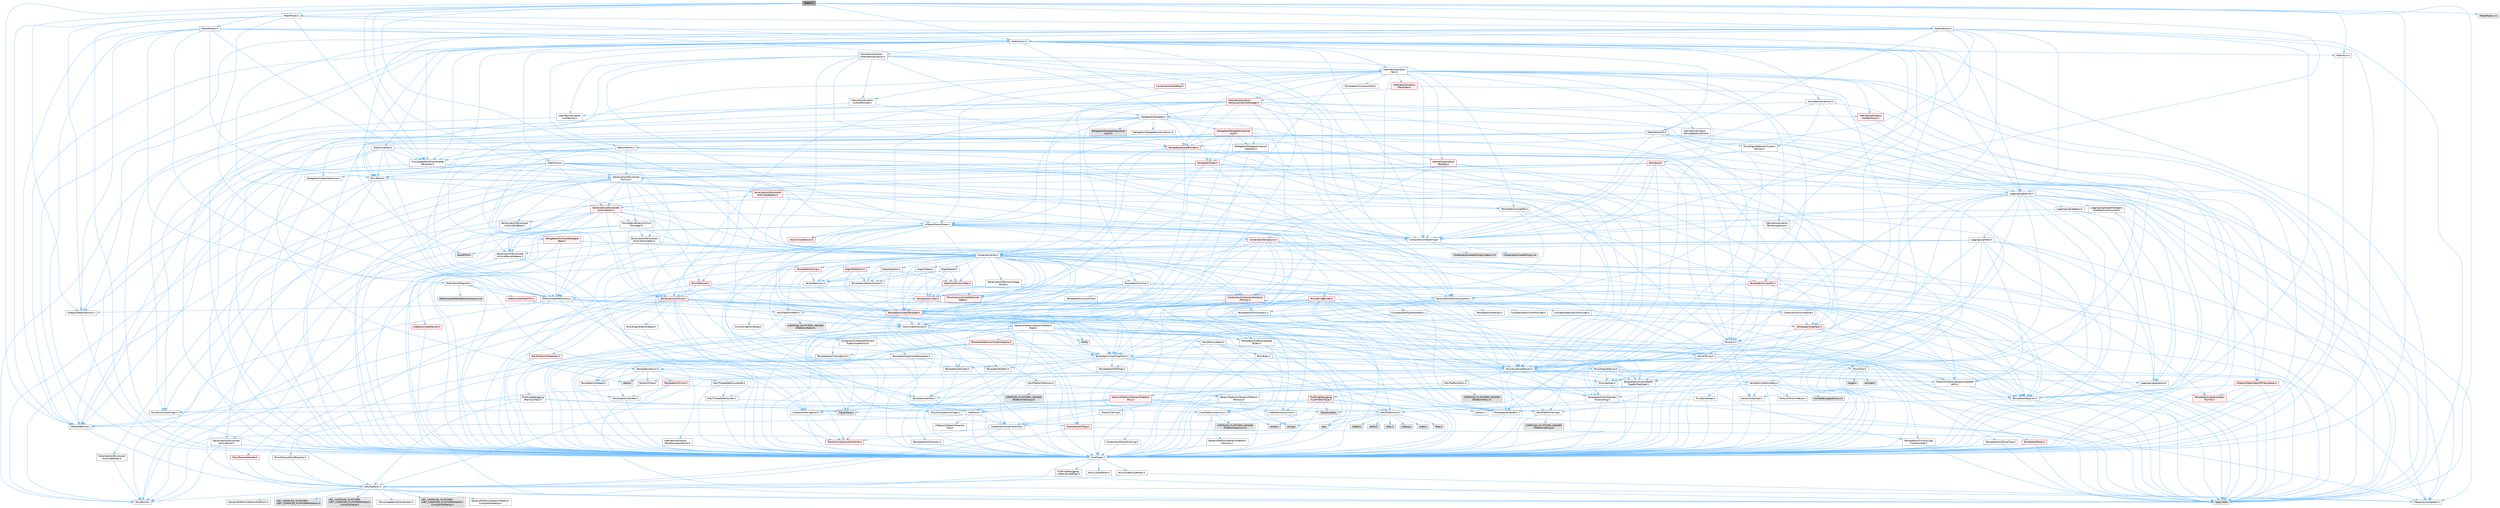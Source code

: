 digraph "Matrix.h"
{
 // INTERACTIVE_SVG=YES
 // LATEX_PDF_SIZE
  bgcolor="transparent";
  edge [fontname=Helvetica,fontsize=10,labelfontname=Helvetica,labelfontsize=10];
  node [fontname=Helvetica,fontsize=10,shape=box,height=0.2,width=0.4];
  Node1 [id="Node000001",label="Matrix.h",height=0.2,width=0.4,color="gray40", fillcolor="grey60", style="filled", fontcolor="black",tooltip=" "];
  Node1 -> Node2 [id="edge1_Node000001_Node000002",color="steelblue1",style="solid",tooltip=" "];
  Node2 [id="Node000002",label="CoreTypes.h",height=0.2,width=0.4,color="grey40", fillcolor="white", style="filled",URL="$dc/dec/CoreTypes_8h.html",tooltip=" "];
  Node2 -> Node3 [id="edge2_Node000002_Node000003",color="steelblue1",style="solid",tooltip=" "];
  Node3 [id="Node000003",label="HAL/Platform.h",height=0.2,width=0.4,color="grey40", fillcolor="white", style="filled",URL="$d9/dd0/Platform_8h.html",tooltip=" "];
  Node3 -> Node4 [id="edge3_Node000003_Node000004",color="steelblue1",style="solid",tooltip=" "];
  Node4 [id="Node000004",label="Misc/Build.h",height=0.2,width=0.4,color="grey40", fillcolor="white", style="filled",URL="$d3/dbb/Build_8h.html",tooltip=" "];
  Node3 -> Node5 [id="edge4_Node000003_Node000005",color="steelblue1",style="solid",tooltip=" "];
  Node5 [id="Node000005",label="Misc/LargeWorldCoordinates.h",height=0.2,width=0.4,color="grey40", fillcolor="white", style="filled",URL="$d2/dcb/LargeWorldCoordinates_8h.html",tooltip=" "];
  Node3 -> Node6 [id="edge5_Node000003_Node000006",color="steelblue1",style="solid",tooltip=" "];
  Node6 [id="Node000006",label="type_traits",height=0.2,width=0.4,color="grey60", fillcolor="#E0E0E0", style="filled",tooltip=" "];
  Node3 -> Node7 [id="edge6_Node000003_Node000007",color="steelblue1",style="solid",tooltip=" "];
  Node7 [id="Node000007",label="PreprocessorHelpers.h",height=0.2,width=0.4,color="grey40", fillcolor="white", style="filled",URL="$db/ddb/PreprocessorHelpers_8h.html",tooltip=" "];
  Node3 -> Node8 [id="edge7_Node000003_Node000008",color="steelblue1",style="solid",tooltip=" "];
  Node8 [id="Node000008",label="UBT_COMPILED_PLATFORM\l/UBT_COMPILED_PLATFORMPlatform\lCompilerPreSetup.h",height=0.2,width=0.4,color="grey60", fillcolor="#E0E0E0", style="filled",tooltip=" "];
  Node3 -> Node9 [id="edge8_Node000003_Node000009",color="steelblue1",style="solid",tooltip=" "];
  Node9 [id="Node000009",label="GenericPlatform/GenericPlatform\lCompilerPreSetup.h",height=0.2,width=0.4,color="grey40", fillcolor="white", style="filled",URL="$d9/dc8/GenericPlatformCompilerPreSetup_8h.html",tooltip=" "];
  Node3 -> Node10 [id="edge9_Node000003_Node000010",color="steelblue1",style="solid",tooltip=" "];
  Node10 [id="Node000010",label="GenericPlatform/GenericPlatform.h",height=0.2,width=0.4,color="grey40", fillcolor="white", style="filled",URL="$d6/d84/GenericPlatform_8h.html",tooltip=" "];
  Node3 -> Node11 [id="edge10_Node000003_Node000011",color="steelblue1",style="solid",tooltip=" "];
  Node11 [id="Node000011",label="UBT_COMPILED_PLATFORM\l/UBT_COMPILED_PLATFORMPlatform.h",height=0.2,width=0.4,color="grey60", fillcolor="#E0E0E0", style="filled",tooltip=" "];
  Node3 -> Node12 [id="edge11_Node000003_Node000012",color="steelblue1",style="solid",tooltip=" "];
  Node12 [id="Node000012",label="UBT_COMPILED_PLATFORM\l/UBT_COMPILED_PLATFORMPlatform\lCompilerSetup.h",height=0.2,width=0.4,color="grey60", fillcolor="#E0E0E0", style="filled",tooltip=" "];
  Node2 -> Node13 [id="edge12_Node000002_Node000013",color="steelblue1",style="solid",tooltip=" "];
  Node13 [id="Node000013",label="ProfilingDebugging\l/UMemoryDefines.h",height=0.2,width=0.4,color="grey40", fillcolor="white", style="filled",URL="$d2/da2/UMemoryDefines_8h.html",tooltip=" "];
  Node2 -> Node14 [id="edge13_Node000002_Node000014",color="steelblue1",style="solid",tooltip=" "];
  Node14 [id="Node000014",label="Misc/CoreMiscDefines.h",height=0.2,width=0.4,color="grey40", fillcolor="white", style="filled",URL="$da/d38/CoreMiscDefines_8h.html",tooltip=" "];
  Node14 -> Node3 [id="edge14_Node000014_Node000003",color="steelblue1",style="solid",tooltip=" "];
  Node14 -> Node7 [id="edge15_Node000014_Node000007",color="steelblue1",style="solid",tooltip=" "];
  Node2 -> Node15 [id="edge16_Node000002_Node000015",color="steelblue1",style="solid",tooltip=" "];
  Node15 [id="Node000015",label="Misc/CoreDefines.h",height=0.2,width=0.4,color="grey40", fillcolor="white", style="filled",URL="$d3/dd2/CoreDefines_8h.html",tooltip=" "];
  Node1 -> Node16 [id="edge17_Node000001_Node000016",color="steelblue1",style="solid",tooltip=" "];
  Node16 [id="Node000016",label="HAL/UnrealMemory.h",height=0.2,width=0.4,color="grey40", fillcolor="white", style="filled",URL="$d9/d96/UnrealMemory_8h.html",tooltip=" "];
  Node16 -> Node2 [id="edge18_Node000016_Node000002",color="steelblue1",style="solid",tooltip=" "];
  Node16 -> Node17 [id="edge19_Node000016_Node000017",color="steelblue1",style="solid",tooltip=" "];
  Node17 [id="Node000017",label="GenericPlatform/GenericPlatform\lMemory.h",height=0.2,width=0.4,color="grey40", fillcolor="white", style="filled",URL="$dd/d22/GenericPlatformMemory_8h.html",tooltip=" "];
  Node17 -> Node18 [id="edge20_Node000017_Node000018",color="steelblue1",style="solid",tooltip=" "];
  Node18 [id="Node000018",label="CoreFwd.h",height=0.2,width=0.4,color="grey40", fillcolor="white", style="filled",URL="$d1/d1e/CoreFwd_8h.html",tooltip=" "];
  Node18 -> Node2 [id="edge21_Node000018_Node000002",color="steelblue1",style="solid",tooltip=" "];
  Node18 -> Node19 [id="edge22_Node000018_Node000019",color="steelblue1",style="solid",tooltip=" "];
  Node19 [id="Node000019",label="Containers/ContainersFwd.h",height=0.2,width=0.4,color="grey40", fillcolor="white", style="filled",URL="$d4/d0a/ContainersFwd_8h.html",tooltip=" "];
  Node19 -> Node3 [id="edge23_Node000019_Node000003",color="steelblue1",style="solid",tooltip=" "];
  Node19 -> Node2 [id="edge24_Node000019_Node000002",color="steelblue1",style="solid",tooltip=" "];
  Node19 -> Node20 [id="edge25_Node000019_Node000020",color="steelblue1",style="solid",tooltip=" "];
  Node20 [id="Node000020",label="Traits/IsContiguousContainer.h",height=0.2,width=0.4,color="red", fillcolor="#FFF0F0", style="filled",URL="$d5/d3c/IsContiguousContainer_8h.html",tooltip=" "];
  Node20 -> Node2 [id="edge26_Node000020_Node000002",color="steelblue1",style="solid",tooltip=" "];
  Node18 -> Node23 [id="edge27_Node000018_Node000023",color="steelblue1",style="solid",tooltip=" "];
  Node23 [id="Node000023",label="Math/MathFwd.h",height=0.2,width=0.4,color="grey40", fillcolor="white", style="filled",URL="$d2/d10/MathFwd_8h.html",tooltip=" "];
  Node23 -> Node3 [id="edge28_Node000023_Node000003",color="steelblue1",style="solid",tooltip=" "];
  Node18 -> Node24 [id="edge29_Node000018_Node000024",color="steelblue1",style="solid",tooltip=" "];
  Node24 [id="Node000024",label="UObject/UObjectHierarchy\lFwd.h",height=0.2,width=0.4,color="grey40", fillcolor="white", style="filled",URL="$d3/d13/UObjectHierarchyFwd_8h.html",tooltip=" "];
  Node17 -> Node2 [id="edge30_Node000017_Node000002",color="steelblue1",style="solid",tooltip=" "];
  Node17 -> Node25 [id="edge31_Node000017_Node000025",color="steelblue1",style="solid",tooltip=" "];
  Node25 [id="Node000025",label="HAL/PlatformString.h",height=0.2,width=0.4,color="grey40", fillcolor="white", style="filled",URL="$db/db5/PlatformString_8h.html",tooltip=" "];
  Node25 -> Node2 [id="edge32_Node000025_Node000002",color="steelblue1",style="solid",tooltip=" "];
  Node25 -> Node26 [id="edge33_Node000025_Node000026",color="steelblue1",style="solid",tooltip=" "];
  Node26 [id="Node000026",label="COMPILED_PLATFORM_HEADER\l(PlatformString.h)",height=0.2,width=0.4,color="grey60", fillcolor="#E0E0E0", style="filled",tooltip=" "];
  Node17 -> Node27 [id="edge34_Node000017_Node000027",color="steelblue1",style="solid",tooltip=" "];
  Node27 [id="Node000027",label="string.h",height=0.2,width=0.4,color="grey60", fillcolor="#E0E0E0", style="filled",tooltip=" "];
  Node17 -> Node28 [id="edge35_Node000017_Node000028",color="steelblue1",style="solid",tooltip=" "];
  Node28 [id="Node000028",label="wchar.h",height=0.2,width=0.4,color="grey60", fillcolor="#E0E0E0", style="filled",tooltip=" "];
  Node16 -> Node29 [id="edge36_Node000016_Node000029",color="steelblue1",style="solid",tooltip=" "];
  Node29 [id="Node000029",label="HAL/MemoryBase.h",height=0.2,width=0.4,color="grey40", fillcolor="white", style="filled",URL="$d6/d9f/MemoryBase_8h.html",tooltip=" "];
  Node29 -> Node2 [id="edge37_Node000029_Node000002",color="steelblue1",style="solid",tooltip=" "];
  Node29 -> Node30 [id="edge38_Node000029_Node000030",color="steelblue1",style="solid",tooltip=" "];
  Node30 [id="Node000030",label="HAL/PlatformAtomics.h",height=0.2,width=0.4,color="grey40", fillcolor="white", style="filled",URL="$d3/d36/PlatformAtomics_8h.html",tooltip=" "];
  Node30 -> Node2 [id="edge39_Node000030_Node000002",color="steelblue1",style="solid",tooltip=" "];
  Node30 -> Node31 [id="edge40_Node000030_Node000031",color="steelblue1",style="solid",tooltip=" "];
  Node31 [id="Node000031",label="GenericPlatform/GenericPlatform\lAtomics.h",height=0.2,width=0.4,color="grey40", fillcolor="white", style="filled",URL="$da/d72/GenericPlatformAtomics_8h.html",tooltip=" "];
  Node31 -> Node2 [id="edge41_Node000031_Node000002",color="steelblue1",style="solid",tooltip=" "];
  Node30 -> Node32 [id="edge42_Node000030_Node000032",color="steelblue1",style="solid",tooltip=" "];
  Node32 [id="Node000032",label="COMPILED_PLATFORM_HEADER\l(PlatformAtomics.h)",height=0.2,width=0.4,color="grey60", fillcolor="#E0E0E0", style="filled",tooltip=" "];
  Node29 -> Node33 [id="edge43_Node000029_Node000033",color="steelblue1",style="solid",tooltip=" "];
  Node33 [id="Node000033",label="HAL/PlatformCrt.h",height=0.2,width=0.4,color="grey40", fillcolor="white", style="filled",URL="$d8/d75/PlatformCrt_8h.html",tooltip=" "];
  Node33 -> Node34 [id="edge44_Node000033_Node000034",color="steelblue1",style="solid",tooltip=" "];
  Node34 [id="Node000034",label="new",height=0.2,width=0.4,color="grey60", fillcolor="#E0E0E0", style="filled",tooltip=" "];
  Node33 -> Node28 [id="edge45_Node000033_Node000028",color="steelblue1",style="solid",tooltip=" "];
  Node33 -> Node35 [id="edge46_Node000033_Node000035",color="steelblue1",style="solid",tooltip=" "];
  Node35 [id="Node000035",label="stddef.h",height=0.2,width=0.4,color="grey60", fillcolor="#E0E0E0", style="filled",tooltip=" "];
  Node33 -> Node36 [id="edge47_Node000033_Node000036",color="steelblue1",style="solid",tooltip=" "];
  Node36 [id="Node000036",label="stdlib.h",height=0.2,width=0.4,color="grey60", fillcolor="#E0E0E0", style="filled",tooltip=" "];
  Node33 -> Node37 [id="edge48_Node000033_Node000037",color="steelblue1",style="solid",tooltip=" "];
  Node37 [id="Node000037",label="stdio.h",height=0.2,width=0.4,color="grey60", fillcolor="#E0E0E0", style="filled",tooltip=" "];
  Node33 -> Node38 [id="edge49_Node000033_Node000038",color="steelblue1",style="solid",tooltip=" "];
  Node38 [id="Node000038",label="stdarg.h",height=0.2,width=0.4,color="grey60", fillcolor="#E0E0E0", style="filled",tooltip=" "];
  Node33 -> Node39 [id="edge50_Node000033_Node000039",color="steelblue1",style="solid",tooltip=" "];
  Node39 [id="Node000039",label="math.h",height=0.2,width=0.4,color="grey60", fillcolor="#E0E0E0", style="filled",tooltip=" "];
  Node33 -> Node40 [id="edge51_Node000033_Node000040",color="steelblue1",style="solid",tooltip=" "];
  Node40 [id="Node000040",label="float.h",height=0.2,width=0.4,color="grey60", fillcolor="#E0E0E0", style="filled",tooltip=" "];
  Node33 -> Node27 [id="edge52_Node000033_Node000027",color="steelblue1",style="solid",tooltip=" "];
  Node29 -> Node41 [id="edge53_Node000029_Node000041",color="steelblue1",style="solid",tooltip=" "];
  Node41 [id="Node000041",label="Misc/Exec.h",height=0.2,width=0.4,color="grey40", fillcolor="white", style="filled",URL="$de/ddb/Exec_8h.html",tooltip=" "];
  Node41 -> Node2 [id="edge54_Node000041_Node000002",color="steelblue1",style="solid",tooltip=" "];
  Node41 -> Node42 [id="edge55_Node000041_Node000042",color="steelblue1",style="solid",tooltip=" "];
  Node42 [id="Node000042",label="Misc/AssertionMacros.h",height=0.2,width=0.4,color="grey40", fillcolor="white", style="filled",URL="$d0/dfa/AssertionMacros_8h.html",tooltip=" "];
  Node42 -> Node2 [id="edge56_Node000042_Node000002",color="steelblue1",style="solid",tooltip=" "];
  Node42 -> Node3 [id="edge57_Node000042_Node000003",color="steelblue1",style="solid",tooltip=" "];
  Node42 -> Node43 [id="edge58_Node000042_Node000043",color="steelblue1",style="solid",tooltip=" "];
  Node43 [id="Node000043",label="HAL/PlatformMisc.h",height=0.2,width=0.4,color="grey40", fillcolor="white", style="filled",URL="$d0/df5/PlatformMisc_8h.html",tooltip=" "];
  Node43 -> Node2 [id="edge59_Node000043_Node000002",color="steelblue1",style="solid",tooltip=" "];
  Node43 -> Node44 [id="edge60_Node000043_Node000044",color="steelblue1",style="solid",tooltip=" "];
  Node44 [id="Node000044",label="GenericPlatform/GenericPlatform\lMisc.h",height=0.2,width=0.4,color="red", fillcolor="#FFF0F0", style="filled",URL="$db/d9a/GenericPlatformMisc_8h.html",tooltip=" "];
  Node44 -> Node45 [id="edge61_Node000044_Node000045",color="steelblue1",style="solid",tooltip=" "];
  Node45 [id="Node000045",label="Containers/StringFwd.h",height=0.2,width=0.4,color="grey40", fillcolor="white", style="filled",URL="$df/d37/StringFwd_8h.html",tooltip=" "];
  Node45 -> Node2 [id="edge62_Node000045_Node000002",color="steelblue1",style="solid",tooltip=" "];
  Node45 -> Node46 [id="edge63_Node000045_Node000046",color="steelblue1",style="solid",tooltip=" "];
  Node46 [id="Node000046",label="Traits/ElementType.h",height=0.2,width=0.4,color="red", fillcolor="#FFF0F0", style="filled",URL="$d5/d4f/ElementType_8h.html",tooltip=" "];
  Node46 -> Node3 [id="edge64_Node000046_Node000003",color="steelblue1",style="solid",tooltip=" "];
  Node46 -> Node6 [id="edge65_Node000046_Node000006",color="steelblue1",style="solid",tooltip=" "];
  Node45 -> Node20 [id="edge66_Node000045_Node000020",color="steelblue1",style="solid",tooltip=" "];
  Node44 -> Node18 [id="edge67_Node000044_Node000018",color="steelblue1",style="solid",tooltip=" "];
  Node44 -> Node2 [id="edge68_Node000044_Node000002",color="steelblue1",style="solid",tooltip=" "];
  Node44 -> Node33 [id="edge69_Node000044_Node000033",color="steelblue1",style="solid",tooltip=" "];
  Node44 -> Node48 [id="edge70_Node000044_Node000048",color="steelblue1",style="solid",tooltip=" "];
  Node48 [id="Node000048",label="Math/NumericLimits.h",height=0.2,width=0.4,color="grey40", fillcolor="white", style="filled",URL="$df/d1b/NumericLimits_8h.html",tooltip=" "];
  Node48 -> Node2 [id="edge71_Node000048_Node000002",color="steelblue1",style="solid",tooltip=" "];
  Node44 -> Node49 [id="edge72_Node000044_Node000049",color="steelblue1",style="solid",tooltip=" "];
  Node49 [id="Node000049",label="Misc/CompressionFlags.h",height=0.2,width=0.4,color="grey40", fillcolor="white", style="filled",URL="$d9/d76/CompressionFlags_8h.html",tooltip=" "];
  Node44 -> Node50 [id="edge73_Node000044_Node000050",color="steelblue1",style="solid",tooltip=" "];
  Node50 [id="Node000050",label="Misc/EnumClassFlags.h",height=0.2,width=0.4,color="grey40", fillcolor="white", style="filled",URL="$d8/de7/EnumClassFlags_8h.html",tooltip=" "];
  Node43 -> Node53 [id="edge74_Node000043_Node000053",color="steelblue1",style="solid",tooltip=" "];
  Node53 [id="Node000053",label="COMPILED_PLATFORM_HEADER\l(PlatformMisc.h)",height=0.2,width=0.4,color="grey60", fillcolor="#E0E0E0", style="filled",tooltip=" "];
  Node43 -> Node54 [id="edge75_Node000043_Node000054",color="steelblue1",style="solid",tooltip=" "];
  Node54 [id="Node000054",label="ProfilingDebugging\l/CpuProfilerTrace.h",height=0.2,width=0.4,color="red", fillcolor="#FFF0F0", style="filled",URL="$da/dcb/CpuProfilerTrace_8h.html",tooltip=" "];
  Node54 -> Node2 [id="edge76_Node000054_Node000002",color="steelblue1",style="solid",tooltip=" "];
  Node54 -> Node19 [id="edge77_Node000054_Node000019",color="steelblue1",style="solid",tooltip=" "];
  Node54 -> Node30 [id="edge78_Node000054_Node000030",color="steelblue1",style="solid",tooltip=" "];
  Node54 -> Node7 [id="edge79_Node000054_Node000007",color="steelblue1",style="solid",tooltip=" "];
  Node54 -> Node4 [id="edge80_Node000054_Node000004",color="steelblue1",style="solid",tooltip=" "];
  Node54 -> Node55 [id="edge81_Node000054_Node000055",color="steelblue1",style="solid",tooltip=" "];
  Node55 [id="Node000055",label="Trace/Config.h",height=0.2,width=0.4,color="grey60", fillcolor="#E0E0E0", style="filled",tooltip=" "];
  Node54 -> Node58 [id="edge82_Node000054_Node000058",color="steelblue1",style="solid",tooltip=" "];
  Node58 [id="Node000058",label="Trace/Trace.h",height=0.2,width=0.4,color="grey60", fillcolor="#E0E0E0", style="filled",tooltip=" "];
  Node42 -> Node7 [id="edge83_Node000042_Node000007",color="steelblue1",style="solid",tooltip=" "];
  Node42 -> Node59 [id="edge84_Node000042_Node000059",color="steelblue1",style="solid",tooltip=" "];
  Node59 [id="Node000059",label="Templates/EnableIf.h",height=0.2,width=0.4,color="grey40", fillcolor="white", style="filled",URL="$d7/d60/EnableIf_8h.html",tooltip=" "];
  Node59 -> Node2 [id="edge85_Node000059_Node000002",color="steelblue1",style="solid",tooltip=" "];
  Node42 -> Node60 [id="edge86_Node000042_Node000060",color="steelblue1",style="solid",tooltip=" "];
  Node60 [id="Node000060",label="Templates/IsArrayOrRefOf\lTypeByPredicate.h",height=0.2,width=0.4,color="grey40", fillcolor="white", style="filled",URL="$d6/da1/IsArrayOrRefOfTypeByPredicate_8h.html",tooltip=" "];
  Node60 -> Node2 [id="edge87_Node000060_Node000002",color="steelblue1",style="solid",tooltip=" "];
  Node42 -> Node61 [id="edge88_Node000042_Node000061",color="steelblue1",style="solid",tooltip=" "];
  Node61 [id="Node000061",label="Templates/IsValidVariadic\lFunctionArg.h",height=0.2,width=0.4,color="grey40", fillcolor="white", style="filled",URL="$d0/dc8/IsValidVariadicFunctionArg_8h.html",tooltip=" "];
  Node61 -> Node2 [id="edge89_Node000061_Node000002",color="steelblue1",style="solid",tooltip=" "];
  Node61 -> Node62 [id="edge90_Node000061_Node000062",color="steelblue1",style="solid",tooltip=" "];
  Node62 [id="Node000062",label="IsEnum.h",height=0.2,width=0.4,color="grey40", fillcolor="white", style="filled",URL="$d4/de5/IsEnum_8h.html",tooltip=" "];
  Node61 -> Node6 [id="edge91_Node000061_Node000006",color="steelblue1",style="solid",tooltip=" "];
  Node42 -> Node63 [id="edge92_Node000042_Node000063",color="steelblue1",style="solid",tooltip=" "];
  Node63 [id="Node000063",label="Traits/IsCharEncodingCompatible\lWith.h",height=0.2,width=0.4,color="grey40", fillcolor="white", style="filled",URL="$df/dd1/IsCharEncodingCompatibleWith_8h.html",tooltip=" "];
  Node63 -> Node6 [id="edge93_Node000063_Node000006",color="steelblue1",style="solid",tooltip=" "];
  Node63 -> Node64 [id="edge94_Node000063_Node000064",color="steelblue1",style="solid",tooltip=" "];
  Node64 [id="Node000064",label="Traits/IsCharType.h",height=0.2,width=0.4,color="grey40", fillcolor="white", style="filled",URL="$db/d51/IsCharType_8h.html",tooltip=" "];
  Node64 -> Node2 [id="edge95_Node000064_Node000002",color="steelblue1",style="solid",tooltip=" "];
  Node42 -> Node65 [id="edge96_Node000042_Node000065",color="steelblue1",style="solid",tooltip=" "];
  Node65 [id="Node000065",label="Misc/VarArgs.h",height=0.2,width=0.4,color="grey40", fillcolor="white", style="filled",URL="$d5/d6f/VarArgs_8h.html",tooltip=" "];
  Node65 -> Node2 [id="edge97_Node000065_Node000002",color="steelblue1",style="solid",tooltip=" "];
  Node42 -> Node66 [id="edge98_Node000042_Node000066",color="steelblue1",style="solid",tooltip=" "];
  Node66 [id="Node000066",label="String/FormatStringSan.h",height=0.2,width=0.4,color="grey40", fillcolor="white", style="filled",URL="$d3/d8b/FormatStringSan_8h.html",tooltip=" "];
  Node66 -> Node6 [id="edge99_Node000066_Node000006",color="steelblue1",style="solid",tooltip=" "];
  Node66 -> Node2 [id="edge100_Node000066_Node000002",color="steelblue1",style="solid",tooltip=" "];
  Node66 -> Node67 [id="edge101_Node000066_Node000067",color="steelblue1",style="solid",tooltip=" "];
  Node67 [id="Node000067",label="Templates/Requires.h",height=0.2,width=0.4,color="grey40", fillcolor="white", style="filled",URL="$dc/d96/Requires_8h.html",tooltip=" "];
  Node67 -> Node59 [id="edge102_Node000067_Node000059",color="steelblue1",style="solid",tooltip=" "];
  Node67 -> Node6 [id="edge103_Node000067_Node000006",color="steelblue1",style="solid",tooltip=" "];
  Node66 -> Node68 [id="edge104_Node000066_Node000068",color="steelblue1",style="solid",tooltip=" "];
  Node68 [id="Node000068",label="Templates/Identity.h",height=0.2,width=0.4,color="grey40", fillcolor="white", style="filled",URL="$d0/dd5/Identity_8h.html",tooltip=" "];
  Node66 -> Node61 [id="edge105_Node000066_Node000061",color="steelblue1",style="solid",tooltip=" "];
  Node66 -> Node64 [id="edge106_Node000066_Node000064",color="steelblue1",style="solid",tooltip=" "];
  Node66 -> Node69 [id="edge107_Node000066_Node000069",color="steelblue1",style="solid",tooltip=" "];
  Node69 [id="Node000069",label="Traits/IsTEnumAsByte.h",height=0.2,width=0.4,color="grey40", fillcolor="white", style="filled",URL="$d1/de6/IsTEnumAsByte_8h.html",tooltip=" "];
  Node66 -> Node70 [id="edge108_Node000066_Node000070",color="steelblue1",style="solid",tooltip=" "];
  Node70 [id="Node000070",label="Traits/IsTString.h",height=0.2,width=0.4,color="grey40", fillcolor="white", style="filled",URL="$d0/df8/IsTString_8h.html",tooltip=" "];
  Node70 -> Node19 [id="edge109_Node000070_Node000019",color="steelblue1",style="solid",tooltip=" "];
  Node66 -> Node19 [id="edge110_Node000066_Node000019",color="steelblue1",style="solid",tooltip=" "];
  Node66 -> Node71 [id="edge111_Node000066_Node000071",color="steelblue1",style="solid",tooltip=" "];
  Node71 [id="Node000071",label="FormatStringSanErrors.inl",height=0.2,width=0.4,color="grey60", fillcolor="#E0E0E0", style="filled",tooltip=" "];
  Node42 -> Node72 [id="edge112_Node000042_Node000072",color="steelblue1",style="solid",tooltip=" "];
  Node72 [id="Node000072",label="atomic",height=0.2,width=0.4,color="grey60", fillcolor="#E0E0E0", style="filled",tooltip=" "];
  Node29 -> Node73 [id="edge113_Node000029_Node000073",color="steelblue1",style="solid",tooltip=" "];
  Node73 [id="Node000073",label="Misc/OutputDevice.h",height=0.2,width=0.4,color="grey40", fillcolor="white", style="filled",URL="$d7/d32/OutputDevice_8h.html",tooltip=" "];
  Node73 -> Node18 [id="edge114_Node000073_Node000018",color="steelblue1",style="solid",tooltip=" "];
  Node73 -> Node2 [id="edge115_Node000073_Node000002",color="steelblue1",style="solid",tooltip=" "];
  Node73 -> Node74 [id="edge116_Node000073_Node000074",color="steelblue1",style="solid",tooltip=" "];
  Node74 [id="Node000074",label="Logging/LogVerbosity.h",height=0.2,width=0.4,color="grey40", fillcolor="white", style="filled",URL="$d2/d8f/LogVerbosity_8h.html",tooltip=" "];
  Node74 -> Node2 [id="edge117_Node000074_Node000002",color="steelblue1",style="solid",tooltip=" "];
  Node73 -> Node65 [id="edge118_Node000073_Node000065",color="steelblue1",style="solid",tooltip=" "];
  Node73 -> Node60 [id="edge119_Node000073_Node000060",color="steelblue1",style="solid",tooltip=" "];
  Node73 -> Node61 [id="edge120_Node000073_Node000061",color="steelblue1",style="solid",tooltip=" "];
  Node73 -> Node63 [id="edge121_Node000073_Node000063",color="steelblue1",style="solid",tooltip=" "];
  Node29 -> Node75 [id="edge122_Node000029_Node000075",color="steelblue1",style="solid",tooltip=" "];
  Node75 [id="Node000075",label="Templates/Atomic.h",height=0.2,width=0.4,color="grey40", fillcolor="white", style="filled",URL="$d3/d91/Atomic_8h.html",tooltip=" "];
  Node75 -> Node76 [id="edge123_Node000075_Node000076",color="steelblue1",style="solid",tooltip=" "];
  Node76 [id="Node000076",label="HAL/ThreadSafeCounter.h",height=0.2,width=0.4,color="grey40", fillcolor="white", style="filled",URL="$dc/dc9/ThreadSafeCounter_8h.html",tooltip=" "];
  Node76 -> Node2 [id="edge124_Node000076_Node000002",color="steelblue1",style="solid",tooltip=" "];
  Node76 -> Node30 [id="edge125_Node000076_Node000030",color="steelblue1",style="solid",tooltip=" "];
  Node75 -> Node77 [id="edge126_Node000075_Node000077",color="steelblue1",style="solid",tooltip=" "];
  Node77 [id="Node000077",label="HAL/ThreadSafeCounter64.h",height=0.2,width=0.4,color="grey40", fillcolor="white", style="filled",URL="$d0/d12/ThreadSafeCounter64_8h.html",tooltip=" "];
  Node77 -> Node2 [id="edge127_Node000077_Node000002",color="steelblue1",style="solid",tooltip=" "];
  Node77 -> Node76 [id="edge128_Node000077_Node000076",color="steelblue1",style="solid",tooltip=" "];
  Node75 -> Node78 [id="edge129_Node000075_Node000078",color="steelblue1",style="solid",tooltip=" "];
  Node78 [id="Node000078",label="Templates/IsIntegral.h",height=0.2,width=0.4,color="grey40", fillcolor="white", style="filled",URL="$da/d64/IsIntegral_8h.html",tooltip=" "];
  Node78 -> Node2 [id="edge130_Node000078_Node000002",color="steelblue1",style="solid",tooltip=" "];
  Node75 -> Node79 [id="edge131_Node000075_Node000079",color="steelblue1",style="solid",tooltip=" "];
  Node79 [id="Node000079",label="Templates/IsTrivial.h",height=0.2,width=0.4,color="red", fillcolor="#FFF0F0", style="filled",URL="$da/d4c/IsTrivial_8h.html",tooltip=" "];
  Node79 -> Node80 [id="edge132_Node000079_Node000080",color="steelblue1",style="solid",tooltip=" "];
  Node80 [id="Node000080",label="Templates/AndOrNot.h",height=0.2,width=0.4,color="grey40", fillcolor="white", style="filled",URL="$db/d0a/AndOrNot_8h.html",tooltip=" "];
  Node80 -> Node2 [id="edge133_Node000080_Node000002",color="steelblue1",style="solid",tooltip=" "];
  Node79 -> Node81 [id="edge134_Node000079_Node000081",color="steelblue1",style="solid",tooltip=" "];
  Node81 [id="Node000081",label="Templates/IsTriviallyCopy\lConstructible.h",height=0.2,width=0.4,color="grey40", fillcolor="white", style="filled",URL="$d3/d78/IsTriviallyCopyConstructible_8h.html",tooltip=" "];
  Node81 -> Node2 [id="edge135_Node000081_Node000002",color="steelblue1",style="solid",tooltip=" "];
  Node81 -> Node6 [id="edge136_Node000081_Node000006",color="steelblue1",style="solid",tooltip=" "];
  Node79 -> Node6 [id="edge137_Node000079_Node000006",color="steelblue1",style="solid",tooltip=" "];
  Node75 -> Node83 [id="edge138_Node000075_Node000083",color="steelblue1",style="solid",tooltip=" "];
  Node83 [id="Node000083",label="Traits/IntType.h",height=0.2,width=0.4,color="grey40", fillcolor="white", style="filled",URL="$d7/deb/IntType_8h.html",tooltip=" "];
  Node83 -> Node3 [id="edge139_Node000083_Node000003",color="steelblue1",style="solid",tooltip=" "];
  Node75 -> Node72 [id="edge140_Node000075_Node000072",color="steelblue1",style="solid",tooltip=" "];
  Node16 -> Node84 [id="edge141_Node000016_Node000084",color="steelblue1",style="solid",tooltip=" "];
  Node84 [id="Node000084",label="HAL/PlatformMemory.h",height=0.2,width=0.4,color="grey40", fillcolor="white", style="filled",URL="$de/d68/PlatformMemory_8h.html",tooltip=" "];
  Node84 -> Node2 [id="edge142_Node000084_Node000002",color="steelblue1",style="solid",tooltip=" "];
  Node84 -> Node17 [id="edge143_Node000084_Node000017",color="steelblue1",style="solid",tooltip=" "];
  Node84 -> Node85 [id="edge144_Node000084_Node000085",color="steelblue1",style="solid",tooltip=" "];
  Node85 [id="Node000085",label="COMPILED_PLATFORM_HEADER\l(PlatformMemory.h)",height=0.2,width=0.4,color="grey60", fillcolor="#E0E0E0", style="filled",tooltip=" "];
  Node16 -> Node86 [id="edge145_Node000016_Node000086",color="steelblue1",style="solid",tooltip=" "];
  Node86 [id="Node000086",label="ProfilingDebugging\l/MemoryTrace.h",height=0.2,width=0.4,color="grey40", fillcolor="white", style="filled",URL="$da/dd7/MemoryTrace_8h.html",tooltip=" "];
  Node86 -> Node3 [id="edge146_Node000086_Node000003",color="steelblue1",style="solid",tooltip=" "];
  Node86 -> Node50 [id="edge147_Node000086_Node000050",color="steelblue1",style="solid",tooltip=" "];
  Node86 -> Node55 [id="edge148_Node000086_Node000055",color="steelblue1",style="solid",tooltip=" "];
  Node86 -> Node58 [id="edge149_Node000086_Node000058",color="steelblue1",style="solid",tooltip=" "];
  Node16 -> Node87 [id="edge150_Node000016_Node000087",color="steelblue1",style="solid",tooltip=" "];
  Node87 [id="Node000087",label="Templates/IsPointer.h",height=0.2,width=0.4,color="grey40", fillcolor="white", style="filled",URL="$d7/d05/IsPointer_8h.html",tooltip=" "];
  Node87 -> Node2 [id="edge151_Node000087_Node000002",color="steelblue1",style="solid",tooltip=" "];
  Node1 -> Node88 [id="edge152_Node000001_Node000088",color="steelblue1",style="solid",tooltip=" "];
  Node88 [id="Node000088",label="Math/UnrealMathUtility.h",height=0.2,width=0.4,color="grey40", fillcolor="white", style="filled",URL="$db/db8/UnrealMathUtility_8h.html",tooltip=" "];
  Node88 -> Node2 [id="edge153_Node000088_Node000002",color="steelblue1",style="solid",tooltip=" "];
  Node88 -> Node42 [id="edge154_Node000088_Node000042",color="steelblue1",style="solid",tooltip=" "];
  Node88 -> Node89 [id="edge155_Node000088_Node000089",color="steelblue1",style="solid",tooltip=" "];
  Node89 [id="Node000089",label="HAL/PlatformMath.h",height=0.2,width=0.4,color="grey40", fillcolor="white", style="filled",URL="$dc/d53/PlatformMath_8h.html",tooltip=" "];
  Node89 -> Node2 [id="edge156_Node000089_Node000002",color="steelblue1",style="solid",tooltip=" "];
  Node89 -> Node90 [id="edge157_Node000089_Node000090",color="steelblue1",style="solid",tooltip=" "];
  Node90 [id="Node000090",label="GenericPlatform/GenericPlatform\lMath.h",height=0.2,width=0.4,color="grey40", fillcolor="white", style="filled",URL="$d5/d79/GenericPlatformMath_8h.html",tooltip=" "];
  Node90 -> Node2 [id="edge158_Node000090_Node000002",color="steelblue1",style="solid",tooltip=" "];
  Node90 -> Node19 [id="edge159_Node000090_Node000019",color="steelblue1",style="solid",tooltip=" "];
  Node90 -> Node33 [id="edge160_Node000090_Node000033",color="steelblue1",style="solid",tooltip=" "];
  Node90 -> Node80 [id="edge161_Node000090_Node000080",color="steelblue1",style="solid",tooltip=" "];
  Node90 -> Node91 [id="edge162_Node000090_Node000091",color="steelblue1",style="solid",tooltip=" "];
  Node91 [id="Node000091",label="Templates/Decay.h",height=0.2,width=0.4,color="red", fillcolor="#FFF0F0", style="filled",URL="$dd/d0f/Decay_8h.html",tooltip=" "];
  Node91 -> Node2 [id="edge163_Node000091_Node000002",color="steelblue1",style="solid",tooltip=" "];
  Node91 -> Node6 [id="edge164_Node000091_Node000006",color="steelblue1",style="solid",tooltip=" "];
  Node90 -> Node93 [id="edge165_Node000090_Node000093",color="steelblue1",style="solid",tooltip=" "];
  Node93 [id="Node000093",label="Templates/IsFloatingPoint.h",height=0.2,width=0.4,color="grey40", fillcolor="white", style="filled",URL="$d3/d11/IsFloatingPoint_8h.html",tooltip=" "];
  Node93 -> Node2 [id="edge166_Node000093_Node000002",color="steelblue1",style="solid",tooltip=" "];
  Node90 -> Node94 [id="edge167_Node000090_Node000094",color="steelblue1",style="solid",tooltip=" "];
  Node94 [id="Node000094",label="Templates/UnrealTypeTraits.h",height=0.2,width=0.4,color="grey40", fillcolor="white", style="filled",URL="$d2/d2d/UnrealTypeTraits_8h.html",tooltip=" "];
  Node94 -> Node2 [id="edge168_Node000094_Node000002",color="steelblue1",style="solid",tooltip=" "];
  Node94 -> Node87 [id="edge169_Node000094_Node000087",color="steelblue1",style="solid",tooltip=" "];
  Node94 -> Node42 [id="edge170_Node000094_Node000042",color="steelblue1",style="solid",tooltip=" "];
  Node94 -> Node80 [id="edge171_Node000094_Node000080",color="steelblue1",style="solid",tooltip=" "];
  Node94 -> Node59 [id="edge172_Node000094_Node000059",color="steelblue1",style="solid",tooltip=" "];
  Node94 -> Node95 [id="edge173_Node000094_Node000095",color="steelblue1",style="solid",tooltip=" "];
  Node95 [id="Node000095",label="Templates/IsArithmetic.h",height=0.2,width=0.4,color="grey40", fillcolor="white", style="filled",URL="$d2/d5d/IsArithmetic_8h.html",tooltip=" "];
  Node95 -> Node2 [id="edge174_Node000095_Node000002",color="steelblue1",style="solid",tooltip=" "];
  Node94 -> Node62 [id="edge175_Node000094_Node000062",color="steelblue1",style="solid",tooltip=" "];
  Node94 -> Node96 [id="edge176_Node000094_Node000096",color="steelblue1",style="solid",tooltip=" "];
  Node96 [id="Node000096",label="Templates/Models.h",height=0.2,width=0.4,color="grey40", fillcolor="white", style="filled",URL="$d3/d0c/Models_8h.html",tooltip=" "];
  Node96 -> Node68 [id="edge177_Node000096_Node000068",color="steelblue1",style="solid",tooltip=" "];
  Node94 -> Node97 [id="edge178_Node000094_Node000097",color="steelblue1",style="solid",tooltip=" "];
  Node97 [id="Node000097",label="Templates/IsPODType.h",height=0.2,width=0.4,color="grey40", fillcolor="white", style="filled",URL="$d7/db1/IsPODType_8h.html",tooltip=" "];
  Node97 -> Node2 [id="edge179_Node000097_Node000002",color="steelblue1",style="solid",tooltip=" "];
  Node94 -> Node98 [id="edge180_Node000094_Node000098",color="steelblue1",style="solid",tooltip=" "];
  Node98 [id="Node000098",label="Templates/IsUECoreType.h",height=0.2,width=0.4,color="grey40", fillcolor="white", style="filled",URL="$d1/db8/IsUECoreType_8h.html",tooltip=" "];
  Node98 -> Node2 [id="edge181_Node000098_Node000002",color="steelblue1",style="solid",tooltip=" "];
  Node98 -> Node6 [id="edge182_Node000098_Node000006",color="steelblue1",style="solid",tooltip=" "];
  Node94 -> Node81 [id="edge183_Node000094_Node000081",color="steelblue1",style="solid",tooltip=" "];
  Node90 -> Node67 [id="edge184_Node000090_Node000067",color="steelblue1",style="solid",tooltip=" "];
  Node90 -> Node99 [id="edge185_Node000090_Node000099",color="steelblue1",style="solid",tooltip=" "];
  Node99 [id="Node000099",label="Templates/ResolveTypeAmbiguity.h",height=0.2,width=0.4,color="red", fillcolor="#FFF0F0", style="filled",URL="$df/d1f/ResolveTypeAmbiguity_8h.html",tooltip=" "];
  Node99 -> Node2 [id="edge186_Node000099_Node000002",color="steelblue1",style="solid",tooltip=" "];
  Node99 -> Node93 [id="edge187_Node000099_Node000093",color="steelblue1",style="solid",tooltip=" "];
  Node99 -> Node94 [id="edge188_Node000099_Node000094",color="steelblue1",style="solid",tooltip=" "];
  Node99 -> Node78 [id="edge189_Node000099_Node000078",color="steelblue1",style="solid",tooltip=" "];
  Node99 -> Node67 [id="edge190_Node000099_Node000067",color="steelblue1",style="solid",tooltip=" "];
  Node90 -> Node101 [id="edge191_Node000090_Node000101",color="steelblue1",style="solid",tooltip=" "];
  Node101 [id="Node000101",label="Templates/TypeCompatible\lBytes.h",height=0.2,width=0.4,color="grey40", fillcolor="white", style="filled",URL="$df/d0a/TypeCompatibleBytes_8h.html",tooltip=" "];
  Node101 -> Node2 [id="edge192_Node000101_Node000002",color="steelblue1",style="solid",tooltip=" "];
  Node101 -> Node27 [id="edge193_Node000101_Node000027",color="steelblue1",style="solid",tooltip=" "];
  Node101 -> Node34 [id="edge194_Node000101_Node000034",color="steelblue1",style="solid",tooltip=" "];
  Node101 -> Node6 [id="edge195_Node000101_Node000006",color="steelblue1",style="solid",tooltip=" "];
  Node90 -> Node102 [id="edge196_Node000090_Node000102",color="steelblue1",style="solid",tooltip=" "];
  Node102 [id="Node000102",label="limits",height=0.2,width=0.4,color="grey60", fillcolor="#E0E0E0", style="filled",tooltip=" "];
  Node90 -> Node6 [id="edge197_Node000090_Node000006",color="steelblue1",style="solid",tooltip=" "];
  Node89 -> Node103 [id="edge198_Node000089_Node000103",color="steelblue1",style="solid",tooltip=" "];
  Node103 [id="Node000103",label="COMPILED_PLATFORM_HEADER\l(PlatformMath.h)",height=0.2,width=0.4,color="grey60", fillcolor="#E0E0E0", style="filled",tooltip=" "];
  Node88 -> Node23 [id="edge199_Node000088_Node000023",color="steelblue1",style="solid",tooltip=" "];
  Node88 -> Node68 [id="edge200_Node000088_Node000068",color="steelblue1",style="solid",tooltip=" "];
  Node88 -> Node67 [id="edge201_Node000088_Node000067",color="steelblue1",style="solid",tooltip=" "];
  Node1 -> Node104 [id="edge202_Node000001_Node000104",color="steelblue1",style="solid",tooltip=" "];
  Node104 [id="Node000104",label="Containers/UnrealString.h",height=0.2,width=0.4,color="grey40", fillcolor="white", style="filled",URL="$d5/dba/UnrealString_8h.html",tooltip=" "];
  Node104 -> Node105 [id="edge203_Node000104_Node000105",color="steelblue1",style="solid",tooltip=" "];
  Node105 [id="Node000105",label="Containers/UnrealStringIncludes.h.inl",height=0.2,width=0.4,color="grey60", fillcolor="#E0E0E0", style="filled",tooltip=" "];
  Node104 -> Node106 [id="edge204_Node000104_Node000106",color="steelblue1",style="solid",tooltip=" "];
  Node106 [id="Node000106",label="Containers/UnrealString.h.inl",height=0.2,width=0.4,color="grey60", fillcolor="#E0E0E0", style="filled",tooltip=" "];
  Node104 -> Node107 [id="edge205_Node000104_Node000107",color="steelblue1",style="solid",tooltip=" "];
  Node107 [id="Node000107",label="Misc/StringFormatArg.h",height=0.2,width=0.4,color="grey40", fillcolor="white", style="filled",URL="$d2/d16/StringFormatArg_8h.html",tooltip=" "];
  Node107 -> Node19 [id="edge206_Node000107_Node000019",color="steelblue1",style="solid",tooltip=" "];
  Node1 -> Node23 [id="edge207_Node000001_Node000023",color="steelblue1",style="solid",tooltip=" "];
  Node1 -> Node108 [id="edge208_Node000001_Node000108",color="steelblue1",style="solid",tooltip=" "];
  Node108 [id="Node000108",label="Math/Vector.h",height=0.2,width=0.4,color="grey40", fillcolor="white", style="filled",URL="$d6/dbe/Vector_8h.html",tooltip=" "];
  Node108 -> Node2 [id="edge209_Node000108_Node000002",color="steelblue1",style="solid",tooltip=" "];
  Node108 -> Node42 [id="edge210_Node000108_Node000042",color="steelblue1",style="solid",tooltip=" "];
  Node108 -> Node23 [id="edge211_Node000108_Node000023",color="steelblue1",style="solid",tooltip=" "];
  Node108 -> Node48 [id="edge212_Node000108_Node000048",color="steelblue1",style="solid",tooltip=" "];
  Node108 -> Node109 [id="edge213_Node000108_Node000109",color="steelblue1",style="solid",tooltip=" "];
  Node109 [id="Node000109",label="Misc/Crc.h",height=0.2,width=0.4,color="grey40", fillcolor="white", style="filled",URL="$d4/dd2/Crc_8h.html",tooltip=" "];
  Node109 -> Node2 [id="edge214_Node000109_Node000002",color="steelblue1",style="solid",tooltip=" "];
  Node109 -> Node25 [id="edge215_Node000109_Node000025",color="steelblue1",style="solid",tooltip=" "];
  Node109 -> Node42 [id="edge216_Node000109_Node000042",color="steelblue1",style="solid",tooltip=" "];
  Node109 -> Node110 [id="edge217_Node000109_Node000110",color="steelblue1",style="solid",tooltip=" "];
  Node110 [id="Node000110",label="Misc/CString.h",height=0.2,width=0.4,color="grey40", fillcolor="white", style="filled",URL="$d2/d49/CString_8h.html",tooltip=" "];
  Node110 -> Node2 [id="edge218_Node000110_Node000002",color="steelblue1",style="solid",tooltip=" "];
  Node110 -> Node33 [id="edge219_Node000110_Node000033",color="steelblue1",style="solid",tooltip=" "];
  Node110 -> Node25 [id="edge220_Node000110_Node000025",color="steelblue1",style="solid",tooltip=" "];
  Node110 -> Node42 [id="edge221_Node000110_Node000042",color="steelblue1",style="solid",tooltip=" "];
  Node110 -> Node111 [id="edge222_Node000110_Node000111",color="steelblue1",style="solid",tooltip=" "];
  Node111 [id="Node000111",label="Misc/Char.h",height=0.2,width=0.4,color="grey40", fillcolor="white", style="filled",URL="$d0/d58/Char_8h.html",tooltip=" "];
  Node111 -> Node2 [id="edge223_Node000111_Node000002",color="steelblue1",style="solid",tooltip=" "];
  Node111 -> Node83 [id="edge224_Node000111_Node000083",color="steelblue1",style="solid",tooltip=" "];
  Node111 -> Node112 [id="edge225_Node000111_Node000112",color="steelblue1",style="solid",tooltip=" "];
  Node112 [id="Node000112",label="ctype.h",height=0.2,width=0.4,color="grey60", fillcolor="#E0E0E0", style="filled",tooltip=" "];
  Node111 -> Node113 [id="edge226_Node000111_Node000113",color="steelblue1",style="solid",tooltip=" "];
  Node113 [id="Node000113",label="wctype.h",height=0.2,width=0.4,color="grey60", fillcolor="#E0E0E0", style="filled",tooltip=" "];
  Node111 -> Node6 [id="edge227_Node000111_Node000006",color="steelblue1",style="solid",tooltip=" "];
  Node110 -> Node65 [id="edge228_Node000110_Node000065",color="steelblue1",style="solid",tooltip=" "];
  Node110 -> Node60 [id="edge229_Node000110_Node000060",color="steelblue1",style="solid",tooltip=" "];
  Node110 -> Node61 [id="edge230_Node000110_Node000061",color="steelblue1",style="solid",tooltip=" "];
  Node110 -> Node63 [id="edge231_Node000110_Node000063",color="steelblue1",style="solid",tooltip=" "];
  Node109 -> Node111 [id="edge232_Node000109_Node000111",color="steelblue1",style="solid",tooltip=" "];
  Node109 -> Node94 [id="edge233_Node000109_Node000094",color="steelblue1",style="solid",tooltip=" "];
  Node109 -> Node64 [id="edge234_Node000109_Node000064",color="steelblue1",style="solid",tooltip=" "];
  Node108 -> Node88 [id="edge235_Node000108_Node000088",color="steelblue1",style="solid",tooltip=" "];
  Node108 -> Node104 [id="edge236_Node000108_Node000104",color="steelblue1",style="solid",tooltip=" "];
  Node108 -> Node114 [id="edge237_Node000108_Node000114",color="steelblue1",style="solid",tooltip=" "];
  Node114 [id="Node000114",label="Misc/Parse.h",height=0.2,width=0.4,color="grey40", fillcolor="white", style="filled",URL="$dc/d71/Parse_8h.html",tooltip=" "];
  Node114 -> Node45 [id="edge238_Node000114_Node000045",color="steelblue1",style="solid",tooltip=" "];
  Node114 -> Node104 [id="edge239_Node000114_Node000104",color="steelblue1",style="solid",tooltip=" "];
  Node114 -> Node2 [id="edge240_Node000114_Node000002",color="steelblue1",style="solid",tooltip=" "];
  Node114 -> Node33 [id="edge241_Node000114_Node000033",color="steelblue1",style="solid",tooltip=" "];
  Node114 -> Node4 [id="edge242_Node000114_Node000004",color="steelblue1",style="solid",tooltip=" "];
  Node114 -> Node50 [id="edge243_Node000114_Node000050",color="steelblue1",style="solid",tooltip=" "];
  Node114 -> Node115 [id="edge244_Node000114_Node000115",color="steelblue1",style="solid",tooltip=" "];
  Node115 [id="Node000115",label="Templates/Function.h",height=0.2,width=0.4,color="grey40", fillcolor="white", style="filled",URL="$df/df5/Function_8h.html",tooltip=" "];
  Node115 -> Node2 [id="edge245_Node000115_Node000002",color="steelblue1",style="solid",tooltip=" "];
  Node115 -> Node42 [id="edge246_Node000115_Node000042",color="steelblue1",style="solid",tooltip=" "];
  Node115 -> Node116 [id="edge247_Node000115_Node000116",color="steelblue1",style="solid",tooltip=" "];
  Node116 [id="Node000116",label="Misc/IntrusiveUnsetOptional\lState.h",height=0.2,width=0.4,color="red", fillcolor="#FFF0F0", style="filled",URL="$d2/d0a/IntrusiveUnsetOptionalState_8h.html",tooltip=" "];
  Node115 -> Node16 [id="edge248_Node000115_Node000016",color="steelblue1",style="solid",tooltip=" "];
  Node115 -> Node118 [id="edge249_Node000115_Node000118",color="steelblue1",style="solid",tooltip=" "];
  Node118 [id="Node000118",label="Templates/FunctionFwd.h",height=0.2,width=0.4,color="grey40", fillcolor="white", style="filled",URL="$d6/d54/FunctionFwd_8h.html",tooltip=" "];
  Node115 -> Node94 [id="edge250_Node000115_Node000094",color="steelblue1",style="solid",tooltip=" "];
  Node115 -> Node119 [id="edge251_Node000115_Node000119",color="steelblue1",style="solid",tooltip=" "];
  Node119 [id="Node000119",label="Templates/Invoke.h",height=0.2,width=0.4,color="red", fillcolor="#FFF0F0", style="filled",URL="$d7/deb/Invoke_8h.html",tooltip=" "];
  Node119 -> Node2 [id="edge252_Node000119_Node000002",color="steelblue1",style="solid",tooltip=" "];
  Node119 -> Node121 [id="edge253_Node000119_Node000121",color="steelblue1",style="solid",tooltip=" "];
  Node121 [id="Node000121",label="Templates/UnrealTemplate.h",height=0.2,width=0.4,color="red", fillcolor="#FFF0F0", style="filled",URL="$d4/d24/UnrealTemplate_8h.html",tooltip=" "];
  Node121 -> Node2 [id="edge254_Node000121_Node000002",color="steelblue1",style="solid",tooltip=" "];
  Node121 -> Node87 [id="edge255_Node000121_Node000087",color="steelblue1",style="solid",tooltip=" "];
  Node121 -> Node16 [id="edge256_Node000121_Node000016",color="steelblue1",style="solid",tooltip=" "];
  Node121 -> Node94 [id="edge257_Node000121_Node000094",color="steelblue1",style="solid",tooltip=" "];
  Node121 -> Node67 [id="edge258_Node000121_Node000067",color="steelblue1",style="solid",tooltip=" "];
  Node121 -> Node101 [id="edge259_Node000121_Node000101",color="steelblue1",style="solid",tooltip=" "];
  Node121 -> Node68 [id="edge260_Node000121_Node000068",color="steelblue1",style="solid",tooltip=" "];
  Node121 -> Node20 [id="edge261_Node000121_Node000020",color="steelblue1",style="solid",tooltip=" "];
  Node121 -> Node6 [id="edge262_Node000121_Node000006",color="steelblue1",style="solid",tooltip=" "];
  Node119 -> Node6 [id="edge263_Node000119_Node000006",color="steelblue1",style="solid",tooltip=" "];
  Node115 -> Node121 [id="edge264_Node000115_Node000121",color="steelblue1",style="solid",tooltip=" "];
  Node115 -> Node67 [id="edge265_Node000115_Node000067",color="steelblue1",style="solid",tooltip=" "];
  Node115 -> Node88 [id="edge266_Node000115_Node000088",color="steelblue1",style="solid",tooltip=" "];
  Node115 -> Node34 [id="edge267_Node000115_Node000034",color="steelblue1",style="solid",tooltip=" "];
  Node115 -> Node6 [id="edge268_Node000115_Node000006",color="steelblue1",style="solid",tooltip=" "];
  Node108 -> Node125 [id="edge269_Node000108_Node000125",color="steelblue1",style="solid",tooltip=" "];
  Node125 [id="Node000125",label="Misc/LargeWorldCoordinates\lSerializer.h",height=0.2,width=0.4,color="grey40", fillcolor="white", style="filled",URL="$d7/df9/LargeWorldCoordinatesSerializer_8h.html",tooltip=" "];
  Node125 -> Node126 [id="edge270_Node000125_Node000126",color="steelblue1",style="solid",tooltip=" "];
  Node126 [id="Node000126",label="UObject/NameTypes.h",height=0.2,width=0.4,color="grey40", fillcolor="white", style="filled",URL="$d6/d35/NameTypes_8h.html",tooltip=" "];
  Node126 -> Node2 [id="edge271_Node000126_Node000002",color="steelblue1",style="solid",tooltip=" "];
  Node126 -> Node42 [id="edge272_Node000126_Node000042",color="steelblue1",style="solid",tooltip=" "];
  Node126 -> Node16 [id="edge273_Node000126_Node000016",color="steelblue1",style="solid",tooltip=" "];
  Node126 -> Node94 [id="edge274_Node000126_Node000094",color="steelblue1",style="solid",tooltip=" "];
  Node126 -> Node121 [id="edge275_Node000126_Node000121",color="steelblue1",style="solid",tooltip=" "];
  Node126 -> Node104 [id="edge276_Node000126_Node000104",color="steelblue1",style="solid",tooltip=" "];
  Node126 -> Node127 [id="edge277_Node000126_Node000127",color="steelblue1",style="solid",tooltip=" "];
  Node127 [id="Node000127",label="HAL/CriticalSection.h",height=0.2,width=0.4,color="red", fillcolor="#FFF0F0", style="filled",URL="$d6/d90/CriticalSection_8h.html",tooltip=" "];
  Node126 -> Node130 [id="edge278_Node000126_Node000130",color="steelblue1",style="solid",tooltip=" "];
  Node130 [id="Node000130",label="Containers/StringConv.h",height=0.2,width=0.4,color="red", fillcolor="#FFF0F0", style="filled",URL="$d3/ddf/StringConv_8h.html",tooltip=" "];
  Node130 -> Node2 [id="edge279_Node000130_Node000002",color="steelblue1",style="solid",tooltip=" "];
  Node130 -> Node42 [id="edge280_Node000130_Node000042",color="steelblue1",style="solid",tooltip=" "];
  Node130 -> Node131 [id="edge281_Node000130_Node000131",color="steelblue1",style="solid",tooltip=" "];
  Node131 [id="Node000131",label="Containers/ContainerAllocation\lPolicies.h",height=0.2,width=0.4,color="red", fillcolor="#FFF0F0", style="filled",URL="$d7/dff/ContainerAllocationPolicies_8h.html",tooltip=" "];
  Node131 -> Node2 [id="edge282_Node000131_Node000002",color="steelblue1",style="solid",tooltip=" "];
  Node131 -> Node131 [id="edge283_Node000131_Node000131",color="steelblue1",style="solid",tooltip=" "];
  Node131 -> Node89 [id="edge284_Node000131_Node000089",color="steelblue1",style="solid",tooltip=" "];
  Node131 -> Node16 [id="edge285_Node000131_Node000016",color="steelblue1",style="solid",tooltip=" "];
  Node131 -> Node48 [id="edge286_Node000131_Node000048",color="steelblue1",style="solid",tooltip=" "];
  Node131 -> Node42 [id="edge287_Node000131_Node000042",color="steelblue1",style="solid",tooltip=" "];
  Node131 -> Node133 [id="edge288_Node000131_Node000133",color="steelblue1",style="solid",tooltip=" "];
  Node133 [id="Node000133",label="Templates/IsPolymorphic.h",height=0.2,width=0.4,color="grey40", fillcolor="white", style="filled",URL="$dc/d20/IsPolymorphic_8h.html",tooltip=" "];
  Node131 -> Node101 [id="edge289_Node000131_Node000101",color="steelblue1",style="solid",tooltip=" "];
  Node131 -> Node6 [id="edge290_Node000131_Node000006",color="steelblue1",style="solid",tooltip=" "];
  Node130 -> Node135 [id="edge291_Node000130_Node000135",color="steelblue1",style="solid",tooltip=" "];
  Node135 [id="Node000135",label="Containers/Array.h",height=0.2,width=0.4,color="grey40", fillcolor="white", style="filled",URL="$df/dd0/Array_8h.html",tooltip=" "];
  Node135 -> Node2 [id="edge292_Node000135_Node000002",color="steelblue1",style="solid",tooltip=" "];
  Node135 -> Node42 [id="edge293_Node000135_Node000042",color="steelblue1",style="solid",tooltip=" "];
  Node135 -> Node116 [id="edge294_Node000135_Node000116",color="steelblue1",style="solid",tooltip=" "];
  Node135 -> Node136 [id="edge295_Node000135_Node000136",color="steelblue1",style="solid",tooltip=" "];
  Node136 [id="Node000136",label="Misc/ReverseIterate.h",height=0.2,width=0.4,color="red", fillcolor="#FFF0F0", style="filled",URL="$db/de3/ReverseIterate_8h.html",tooltip=" "];
  Node136 -> Node3 [id="edge296_Node000136_Node000003",color="steelblue1",style="solid",tooltip=" "];
  Node135 -> Node16 [id="edge297_Node000135_Node000016",color="steelblue1",style="solid",tooltip=" "];
  Node135 -> Node94 [id="edge298_Node000135_Node000094",color="steelblue1",style="solid",tooltip=" "];
  Node135 -> Node121 [id="edge299_Node000135_Node000121",color="steelblue1",style="solid",tooltip=" "];
  Node135 -> Node138 [id="edge300_Node000135_Node000138",color="steelblue1",style="solid",tooltip=" "];
  Node138 [id="Node000138",label="Containers/AllowShrinking.h",height=0.2,width=0.4,color="grey40", fillcolor="white", style="filled",URL="$d7/d1a/AllowShrinking_8h.html",tooltip=" "];
  Node138 -> Node2 [id="edge301_Node000138_Node000002",color="steelblue1",style="solid",tooltip=" "];
  Node135 -> Node131 [id="edge302_Node000135_Node000131",color="steelblue1",style="solid",tooltip=" "];
  Node135 -> Node139 [id="edge303_Node000135_Node000139",color="steelblue1",style="solid",tooltip=" "];
  Node139 [id="Node000139",label="Containers/ContainerElement\lTypeCompatibility.h",height=0.2,width=0.4,color="grey40", fillcolor="white", style="filled",URL="$df/ddf/ContainerElementTypeCompatibility_8h.html",tooltip=" "];
  Node139 -> Node2 [id="edge304_Node000139_Node000002",color="steelblue1",style="solid",tooltip=" "];
  Node139 -> Node94 [id="edge305_Node000139_Node000094",color="steelblue1",style="solid",tooltip=" "];
  Node135 -> Node140 [id="edge306_Node000135_Node000140",color="steelblue1",style="solid",tooltip=" "];
  Node140 [id="Node000140",label="Serialization/Archive.h",height=0.2,width=0.4,color="red", fillcolor="#FFF0F0", style="filled",URL="$d7/d3b/Archive_8h.html",tooltip=" "];
  Node140 -> Node18 [id="edge307_Node000140_Node000018",color="steelblue1",style="solid",tooltip=" "];
  Node140 -> Node2 [id="edge308_Node000140_Node000002",color="steelblue1",style="solid",tooltip=" "];
  Node140 -> Node141 [id="edge309_Node000140_Node000141",color="steelblue1",style="solid",tooltip=" "];
  Node141 [id="Node000141",label="HAL/PlatformProperties.h",height=0.2,width=0.4,color="red", fillcolor="#FFF0F0", style="filled",URL="$d9/db0/PlatformProperties_8h.html",tooltip=" "];
  Node141 -> Node2 [id="edge310_Node000141_Node000002",color="steelblue1",style="solid",tooltip=" "];
  Node140 -> Node144 [id="edge311_Node000140_Node000144",color="steelblue1",style="solid",tooltip=" "];
  Node144 [id="Node000144",label="Internationalization\l/TextNamespaceFwd.h",height=0.2,width=0.4,color="grey40", fillcolor="white", style="filled",URL="$d8/d97/TextNamespaceFwd_8h.html",tooltip=" "];
  Node144 -> Node2 [id="edge312_Node000144_Node000002",color="steelblue1",style="solid",tooltip=" "];
  Node140 -> Node23 [id="edge313_Node000140_Node000023",color="steelblue1",style="solid",tooltip=" "];
  Node140 -> Node42 [id="edge314_Node000140_Node000042",color="steelblue1",style="solid",tooltip=" "];
  Node140 -> Node4 [id="edge315_Node000140_Node000004",color="steelblue1",style="solid",tooltip=" "];
  Node140 -> Node49 [id="edge316_Node000140_Node000049",color="steelblue1",style="solid",tooltip=" "];
  Node140 -> Node145 [id="edge317_Node000140_Node000145",color="steelblue1",style="solid",tooltip=" "];
  Node145 [id="Node000145",label="Misc/EngineVersionBase.h",height=0.2,width=0.4,color="grey40", fillcolor="white", style="filled",URL="$d5/d2b/EngineVersionBase_8h.html",tooltip=" "];
  Node145 -> Node2 [id="edge318_Node000145_Node000002",color="steelblue1",style="solid",tooltip=" "];
  Node140 -> Node65 [id="edge319_Node000140_Node000065",color="steelblue1",style="solid",tooltip=" "];
  Node140 -> Node59 [id="edge320_Node000140_Node000059",color="steelblue1",style="solid",tooltip=" "];
  Node140 -> Node60 [id="edge321_Node000140_Node000060",color="steelblue1",style="solid",tooltip=" "];
  Node140 -> Node61 [id="edge322_Node000140_Node000061",color="steelblue1",style="solid",tooltip=" "];
  Node140 -> Node121 [id="edge323_Node000140_Node000121",color="steelblue1",style="solid",tooltip=" "];
  Node140 -> Node63 [id="edge324_Node000140_Node000063",color="steelblue1",style="solid",tooltip=" "];
  Node140 -> Node149 [id="edge325_Node000140_Node000149",color="steelblue1",style="solid",tooltip=" "];
  Node149 [id="Node000149",label="UObject/ObjectVersion.h",height=0.2,width=0.4,color="grey40", fillcolor="white", style="filled",URL="$da/d63/ObjectVersion_8h.html",tooltip=" "];
  Node149 -> Node2 [id="edge326_Node000149_Node000002",color="steelblue1",style="solid",tooltip=" "];
  Node135 -> Node150 [id="edge327_Node000135_Node000150",color="steelblue1",style="solid",tooltip=" "];
  Node150 [id="Node000150",label="Serialization/MemoryImage\lWriter.h",height=0.2,width=0.4,color="grey40", fillcolor="white", style="filled",URL="$d0/d08/MemoryImageWriter_8h.html",tooltip=" "];
  Node150 -> Node2 [id="edge328_Node000150_Node000002",color="steelblue1",style="solid",tooltip=" "];
  Node150 -> Node151 [id="edge329_Node000150_Node000151",color="steelblue1",style="solid",tooltip=" "];
  Node151 [id="Node000151",label="Serialization/MemoryLayout.h",height=0.2,width=0.4,color="grey40", fillcolor="white", style="filled",URL="$d7/d66/MemoryLayout_8h.html",tooltip=" "];
  Node151 -> Node152 [id="edge330_Node000151_Node000152",color="steelblue1",style="solid",tooltip=" "];
  Node152 [id="Node000152",label="Concepts/StaticClassProvider.h",height=0.2,width=0.4,color="grey40", fillcolor="white", style="filled",URL="$dd/d83/StaticClassProvider_8h.html",tooltip=" "];
  Node151 -> Node153 [id="edge331_Node000151_Node000153",color="steelblue1",style="solid",tooltip=" "];
  Node153 [id="Node000153",label="Concepts/StaticStructProvider.h",height=0.2,width=0.4,color="grey40", fillcolor="white", style="filled",URL="$d5/d77/StaticStructProvider_8h.html",tooltip=" "];
  Node151 -> Node154 [id="edge332_Node000151_Node000154",color="steelblue1",style="solid",tooltip=" "];
  Node154 [id="Node000154",label="Containers/EnumAsByte.h",height=0.2,width=0.4,color="grey40", fillcolor="white", style="filled",URL="$d6/d9a/EnumAsByte_8h.html",tooltip=" "];
  Node154 -> Node2 [id="edge333_Node000154_Node000002",color="steelblue1",style="solid",tooltip=" "];
  Node154 -> Node97 [id="edge334_Node000154_Node000097",color="steelblue1",style="solid",tooltip=" "];
  Node154 -> Node155 [id="edge335_Node000154_Node000155",color="steelblue1",style="solid",tooltip=" "];
  Node155 [id="Node000155",label="Templates/TypeHash.h",height=0.2,width=0.4,color="red", fillcolor="#FFF0F0", style="filled",URL="$d1/d62/TypeHash_8h.html",tooltip=" "];
  Node155 -> Node2 [id="edge336_Node000155_Node000002",color="steelblue1",style="solid",tooltip=" "];
  Node155 -> Node67 [id="edge337_Node000155_Node000067",color="steelblue1",style="solid",tooltip=" "];
  Node155 -> Node109 [id="edge338_Node000155_Node000109",color="steelblue1",style="solid",tooltip=" "];
  Node155 -> Node6 [id="edge339_Node000155_Node000006",color="steelblue1",style="solid",tooltip=" "];
  Node151 -> Node45 [id="edge340_Node000151_Node000045",color="steelblue1",style="solid",tooltip=" "];
  Node151 -> Node16 [id="edge341_Node000151_Node000016",color="steelblue1",style="solid",tooltip=" "];
  Node151 -> Node157 [id="edge342_Node000151_Node000157",color="steelblue1",style="solid",tooltip=" "];
  Node157 [id="Node000157",label="Misc/DelayedAutoRegister.h",height=0.2,width=0.4,color="grey40", fillcolor="white", style="filled",URL="$d1/dda/DelayedAutoRegister_8h.html",tooltip=" "];
  Node157 -> Node3 [id="edge343_Node000157_Node000003",color="steelblue1",style="solid",tooltip=" "];
  Node151 -> Node59 [id="edge344_Node000151_Node000059",color="steelblue1",style="solid",tooltip=" "];
  Node151 -> Node158 [id="edge345_Node000151_Node000158",color="steelblue1",style="solid",tooltip=" "];
  Node158 [id="Node000158",label="Templates/IsAbstract.h",height=0.2,width=0.4,color="grey40", fillcolor="white", style="filled",URL="$d8/db7/IsAbstract_8h.html",tooltip=" "];
  Node151 -> Node133 [id="edge346_Node000151_Node000133",color="steelblue1",style="solid",tooltip=" "];
  Node151 -> Node96 [id="edge347_Node000151_Node000096",color="steelblue1",style="solid",tooltip=" "];
  Node151 -> Node121 [id="edge348_Node000151_Node000121",color="steelblue1",style="solid",tooltip=" "];
  Node135 -> Node159 [id="edge349_Node000135_Node000159",color="steelblue1",style="solid",tooltip=" "];
  Node159 [id="Node000159",label="Algo/Heapify.h",height=0.2,width=0.4,color="grey40", fillcolor="white", style="filled",URL="$d0/d2a/Heapify_8h.html",tooltip=" "];
  Node159 -> Node160 [id="edge350_Node000159_Node000160",color="steelblue1",style="solid",tooltip=" "];
  Node160 [id="Node000160",label="Algo/Impl/BinaryHeap.h",height=0.2,width=0.4,color="red", fillcolor="#FFF0F0", style="filled",URL="$d7/da3/Algo_2Impl_2BinaryHeap_8h.html",tooltip=" "];
  Node160 -> Node119 [id="edge351_Node000160_Node000119",color="steelblue1",style="solid",tooltip=" "];
  Node160 -> Node6 [id="edge352_Node000160_Node000006",color="steelblue1",style="solid",tooltip=" "];
  Node159 -> Node163 [id="edge353_Node000159_Node000163",color="steelblue1",style="solid",tooltip=" "];
  Node163 [id="Node000163",label="Templates/IdentityFunctor.h",height=0.2,width=0.4,color="grey40", fillcolor="white", style="filled",URL="$d7/d2e/IdentityFunctor_8h.html",tooltip=" "];
  Node163 -> Node3 [id="edge354_Node000163_Node000003",color="steelblue1",style="solid",tooltip=" "];
  Node159 -> Node119 [id="edge355_Node000159_Node000119",color="steelblue1",style="solid",tooltip=" "];
  Node159 -> Node164 [id="edge356_Node000159_Node000164",color="steelblue1",style="solid",tooltip=" "];
  Node164 [id="Node000164",label="Templates/Less.h",height=0.2,width=0.4,color="grey40", fillcolor="white", style="filled",URL="$de/dc8/Less_8h.html",tooltip=" "];
  Node164 -> Node2 [id="edge357_Node000164_Node000002",color="steelblue1",style="solid",tooltip=" "];
  Node164 -> Node121 [id="edge358_Node000164_Node000121",color="steelblue1",style="solid",tooltip=" "];
  Node159 -> Node121 [id="edge359_Node000159_Node000121",color="steelblue1",style="solid",tooltip=" "];
  Node135 -> Node165 [id="edge360_Node000135_Node000165",color="steelblue1",style="solid",tooltip=" "];
  Node165 [id="Node000165",label="Algo/HeapSort.h",height=0.2,width=0.4,color="grey40", fillcolor="white", style="filled",URL="$d3/d92/HeapSort_8h.html",tooltip=" "];
  Node165 -> Node160 [id="edge361_Node000165_Node000160",color="steelblue1",style="solid",tooltip=" "];
  Node165 -> Node163 [id="edge362_Node000165_Node000163",color="steelblue1",style="solid",tooltip=" "];
  Node165 -> Node164 [id="edge363_Node000165_Node000164",color="steelblue1",style="solid",tooltip=" "];
  Node165 -> Node121 [id="edge364_Node000165_Node000121",color="steelblue1",style="solid",tooltip=" "];
  Node135 -> Node166 [id="edge365_Node000135_Node000166",color="steelblue1",style="solid",tooltip=" "];
  Node166 [id="Node000166",label="Algo/IsHeap.h",height=0.2,width=0.4,color="grey40", fillcolor="white", style="filled",URL="$de/d32/IsHeap_8h.html",tooltip=" "];
  Node166 -> Node160 [id="edge366_Node000166_Node000160",color="steelblue1",style="solid",tooltip=" "];
  Node166 -> Node163 [id="edge367_Node000166_Node000163",color="steelblue1",style="solid",tooltip=" "];
  Node166 -> Node119 [id="edge368_Node000166_Node000119",color="steelblue1",style="solid",tooltip=" "];
  Node166 -> Node164 [id="edge369_Node000166_Node000164",color="steelblue1",style="solid",tooltip=" "];
  Node166 -> Node121 [id="edge370_Node000166_Node000121",color="steelblue1",style="solid",tooltip=" "];
  Node135 -> Node160 [id="edge371_Node000135_Node000160",color="steelblue1",style="solid",tooltip=" "];
  Node135 -> Node167 [id="edge372_Node000135_Node000167",color="steelblue1",style="solid",tooltip=" "];
  Node167 [id="Node000167",label="Algo/StableSort.h",height=0.2,width=0.4,color="red", fillcolor="#FFF0F0", style="filled",URL="$d7/d3c/StableSort_8h.html",tooltip=" "];
  Node167 -> Node163 [id="edge373_Node000167_Node000163",color="steelblue1",style="solid",tooltip=" "];
  Node167 -> Node119 [id="edge374_Node000167_Node000119",color="steelblue1",style="solid",tooltip=" "];
  Node167 -> Node164 [id="edge375_Node000167_Node000164",color="steelblue1",style="solid",tooltip=" "];
  Node167 -> Node121 [id="edge376_Node000167_Node000121",color="steelblue1",style="solid",tooltip=" "];
  Node135 -> Node170 [id="edge377_Node000135_Node000170",color="steelblue1",style="solid",tooltip=" "];
  Node170 [id="Node000170",label="Concepts/GetTypeHashable.h",height=0.2,width=0.4,color="grey40", fillcolor="white", style="filled",URL="$d3/da2/GetTypeHashable_8h.html",tooltip=" "];
  Node170 -> Node2 [id="edge378_Node000170_Node000002",color="steelblue1",style="solid",tooltip=" "];
  Node170 -> Node155 [id="edge379_Node000170_Node000155",color="steelblue1",style="solid",tooltip=" "];
  Node135 -> Node163 [id="edge380_Node000135_Node000163",color="steelblue1",style="solid",tooltip=" "];
  Node135 -> Node119 [id="edge381_Node000135_Node000119",color="steelblue1",style="solid",tooltip=" "];
  Node135 -> Node164 [id="edge382_Node000135_Node000164",color="steelblue1",style="solid",tooltip=" "];
  Node135 -> Node171 [id="edge383_Node000135_Node000171",color="steelblue1",style="solid",tooltip=" "];
  Node171 [id="Node000171",label="Templates/LosesQualifiers\lFromTo.h",height=0.2,width=0.4,color="red", fillcolor="#FFF0F0", style="filled",URL="$d2/db3/LosesQualifiersFromTo_8h.html",tooltip=" "];
  Node171 -> Node6 [id="edge384_Node000171_Node000006",color="steelblue1",style="solid",tooltip=" "];
  Node135 -> Node67 [id="edge385_Node000135_Node000067",color="steelblue1",style="solid",tooltip=" "];
  Node135 -> Node172 [id="edge386_Node000135_Node000172",color="steelblue1",style="solid",tooltip=" "];
  Node172 [id="Node000172",label="Templates/Sorting.h",height=0.2,width=0.4,color="red", fillcolor="#FFF0F0", style="filled",URL="$d3/d9e/Sorting_8h.html",tooltip=" "];
  Node172 -> Node2 [id="edge387_Node000172_Node000002",color="steelblue1",style="solid",tooltip=" "];
  Node172 -> Node89 [id="edge388_Node000172_Node000089",color="steelblue1",style="solid",tooltip=" "];
  Node172 -> Node164 [id="edge389_Node000172_Node000164",color="steelblue1",style="solid",tooltip=" "];
  Node135 -> Node175 [id="edge390_Node000135_Node000175",color="steelblue1",style="solid",tooltip=" "];
  Node175 [id="Node000175",label="Templates/AlignmentTemplates.h",height=0.2,width=0.4,color="grey40", fillcolor="white", style="filled",URL="$dd/d32/AlignmentTemplates_8h.html",tooltip=" "];
  Node175 -> Node2 [id="edge391_Node000175_Node000002",color="steelblue1",style="solid",tooltip=" "];
  Node175 -> Node78 [id="edge392_Node000175_Node000078",color="steelblue1",style="solid",tooltip=" "];
  Node175 -> Node87 [id="edge393_Node000175_Node000087",color="steelblue1",style="solid",tooltip=" "];
  Node135 -> Node46 [id="edge394_Node000135_Node000046",color="steelblue1",style="solid",tooltip=" "];
  Node135 -> Node102 [id="edge395_Node000135_Node000102",color="steelblue1",style="solid",tooltip=" "];
  Node135 -> Node6 [id="edge396_Node000135_Node000006",color="steelblue1",style="solid",tooltip=" "];
  Node130 -> Node110 [id="edge397_Node000130_Node000110",color="steelblue1",style="solid",tooltip=" "];
  Node130 -> Node121 [id="edge398_Node000130_Node000121",color="steelblue1",style="solid",tooltip=" "];
  Node130 -> Node94 [id="edge399_Node000130_Node000094",color="steelblue1",style="solid",tooltip=" "];
  Node130 -> Node46 [id="edge400_Node000130_Node000046",color="steelblue1",style="solid",tooltip=" "];
  Node130 -> Node63 [id="edge401_Node000130_Node000063",color="steelblue1",style="solid",tooltip=" "];
  Node130 -> Node20 [id="edge402_Node000130_Node000020",color="steelblue1",style="solid",tooltip=" "];
  Node130 -> Node6 [id="edge403_Node000130_Node000006",color="steelblue1",style="solid",tooltip=" "];
  Node126 -> Node45 [id="edge404_Node000126_Node000045",color="steelblue1",style="solid",tooltip=" "];
  Node126 -> Node177 [id="edge405_Node000126_Node000177",color="steelblue1",style="solid",tooltip=" "];
  Node177 [id="Node000177",label="UObject/UnrealNames.h",height=0.2,width=0.4,color="red", fillcolor="#FFF0F0", style="filled",URL="$d8/db1/UnrealNames_8h.html",tooltip=" "];
  Node177 -> Node2 [id="edge406_Node000177_Node000002",color="steelblue1",style="solid",tooltip=" "];
  Node126 -> Node75 [id="edge407_Node000126_Node000075",color="steelblue1",style="solid",tooltip=" "];
  Node126 -> Node151 [id="edge408_Node000126_Node000151",color="steelblue1",style="solid",tooltip=" "];
  Node126 -> Node116 [id="edge409_Node000126_Node000116",color="steelblue1",style="solid",tooltip=" "];
  Node126 -> Node179 [id="edge410_Node000126_Node000179",color="steelblue1",style="solid",tooltip=" "];
  Node179 [id="Node000179",label="Misc/StringBuilder.h",height=0.2,width=0.4,color="red", fillcolor="#FFF0F0", style="filled",URL="$d4/d52/StringBuilder_8h.html",tooltip=" "];
  Node179 -> Node45 [id="edge411_Node000179_Node000045",color="steelblue1",style="solid",tooltip=" "];
  Node179 -> Node2 [id="edge412_Node000179_Node000002",color="steelblue1",style="solid",tooltip=" "];
  Node179 -> Node25 [id="edge413_Node000179_Node000025",color="steelblue1",style="solid",tooltip=" "];
  Node179 -> Node16 [id="edge414_Node000179_Node000016",color="steelblue1",style="solid",tooltip=" "];
  Node179 -> Node42 [id="edge415_Node000179_Node000042",color="steelblue1",style="solid",tooltip=" "];
  Node179 -> Node110 [id="edge416_Node000179_Node000110",color="steelblue1",style="solid",tooltip=" "];
  Node179 -> Node59 [id="edge417_Node000179_Node000059",color="steelblue1",style="solid",tooltip=" "];
  Node179 -> Node60 [id="edge418_Node000179_Node000060",color="steelblue1",style="solid",tooltip=" "];
  Node179 -> Node61 [id="edge419_Node000179_Node000061",color="steelblue1",style="solid",tooltip=" "];
  Node179 -> Node67 [id="edge420_Node000179_Node000067",color="steelblue1",style="solid",tooltip=" "];
  Node179 -> Node121 [id="edge421_Node000179_Node000121",color="steelblue1",style="solid",tooltip=" "];
  Node179 -> Node94 [id="edge422_Node000179_Node000094",color="steelblue1",style="solid",tooltip=" "];
  Node179 -> Node63 [id="edge423_Node000179_Node000063",color="steelblue1",style="solid",tooltip=" "];
  Node179 -> Node64 [id="edge424_Node000179_Node000064",color="steelblue1",style="solid",tooltip=" "];
  Node179 -> Node20 [id="edge425_Node000179_Node000020",color="steelblue1",style="solid",tooltip=" "];
  Node179 -> Node6 [id="edge426_Node000179_Node000006",color="steelblue1",style="solid",tooltip=" "];
  Node126 -> Node58 [id="edge427_Node000126_Node000058",color="steelblue1",style="solid",tooltip=" "];
  Node125 -> Node149 [id="edge428_Node000125_Node000149",color="steelblue1",style="solid",tooltip=" "];
  Node125 -> Node185 [id="edge429_Node000125_Node000185",color="steelblue1",style="solid",tooltip=" "];
  Node185 [id="Node000185",label="Serialization/Structured\lArchive.h",height=0.2,width=0.4,color="grey40", fillcolor="white", style="filled",URL="$d9/d1e/StructuredArchive_8h.html",tooltip=" "];
  Node185 -> Node135 [id="edge430_Node000185_Node000135",color="steelblue1",style="solid",tooltip=" "];
  Node185 -> Node131 [id="edge431_Node000185_Node000131",color="steelblue1",style="solid",tooltip=" "];
  Node185 -> Node2 [id="edge432_Node000185_Node000002",color="steelblue1",style="solid",tooltip=" "];
  Node185 -> Node186 [id="edge433_Node000185_Node000186",color="steelblue1",style="solid",tooltip=" "];
  Node186 [id="Node000186",label="Formatters/BinaryArchive\lFormatter.h",height=0.2,width=0.4,color="grey40", fillcolor="white", style="filled",URL="$d2/d01/BinaryArchiveFormatter_8h.html",tooltip=" "];
  Node186 -> Node135 [id="edge434_Node000186_Node000135",color="steelblue1",style="solid",tooltip=" "];
  Node186 -> Node3 [id="edge435_Node000186_Node000003",color="steelblue1",style="solid",tooltip=" "];
  Node186 -> Node140 [id="edge436_Node000186_Node000140",color="steelblue1",style="solid",tooltip=" "];
  Node186 -> Node187 [id="edge437_Node000186_Node000187",color="steelblue1",style="solid",tooltip=" "];
  Node187 [id="Node000187",label="Serialization/Structured\lArchiveFormatter.h",height=0.2,width=0.4,color="grey40", fillcolor="white", style="filled",URL="$db/dfe/StructuredArchiveFormatter_8h.html",tooltip=" "];
  Node187 -> Node135 [id="edge438_Node000187_Node000135",color="steelblue1",style="solid",tooltip=" "];
  Node187 -> Node18 [id="edge439_Node000187_Node000018",color="steelblue1",style="solid",tooltip=" "];
  Node187 -> Node2 [id="edge440_Node000187_Node000002",color="steelblue1",style="solid",tooltip=" "];
  Node187 -> Node188 [id="edge441_Node000187_Node000188",color="steelblue1",style="solid",tooltip=" "];
  Node188 [id="Node000188",label="Serialization/Structured\lArchiveNameHelpers.h",height=0.2,width=0.4,color="grey40", fillcolor="white", style="filled",URL="$d0/d7b/StructuredArchiveNameHelpers_8h.html",tooltip=" "];
  Node188 -> Node2 [id="edge442_Node000188_Node000002",color="steelblue1",style="solid",tooltip=" "];
  Node188 -> Node68 [id="edge443_Node000188_Node000068",color="steelblue1",style="solid",tooltip=" "];
  Node186 -> Node188 [id="edge444_Node000186_Node000188",color="steelblue1",style="solid",tooltip=" "];
  Node185 -> Node4 [id="edge445_Node000185_Node000004",color="steelblue1",style="solid",tooltip=" "];
  Node185 -> Node140 [id="edge446_Node000185_Node000140",color="steelblue1",style="solid",tooltip=" "];
  Node185 -> Node189 [id="edge447_Node000185_Node000189",color="steelblue1",style="solid",tooltip=" "];
  Node189 [id="Node000189",label="Serialization/Structured\lArchiveAdapters.h",height=0.2,width=0.4,color="red", fillcolor="#FFF0F0", style="filled",URL="$d3/de1/StructuredArchiveAdapters_8h.html",tooltip=" "];
  Node189 -> Node2 [id="edge448_Node000189_Node000002",color="steelblue1",style="solid",tooltip=" "];
  Node189 -> Node96 [id="edge449_Node000189_Node000096",color="steelblue1",style="solid",tooltip=" "];
  Node189 -> Node192 [id="edge450_Node000189_Node000192",color="steelblue1",style="solid",tooltip=" "];
  Node192 [id="Node000192",label="Serialization/Structured\lArchiveSlots.h",height=0.2,width=0.4,color="red", fillcolor="#FFF0F0", style="filled",URL="$d2/d87/StructuredArchiveSlots_8h.html",tooltip=" "];
  Node192 -> Node135 [id="edge451_Node000192_Node000135",color="steelblue1",style="solid",tooltip=" "];
  Node192 -> Node2 [id="edge452_Node000192_Node000002",color="steelblue1",style="solid",tooltip=" "];
  Node192 -> Node186 [id="edge453_Node000192_Node000186",color="steelblue1",style="solid",tooltip=" "];
  Node192 -> Node4 [id="edge454_Node000192_Node000004",color="steelblue1",style="solid",tooltip=" "];
  Node192 -> Node193 [id="edge455_Node000192_Node000193",color="steelblue1",style="solid",tooltip=" "];
  Node193 [id="Node000193",label="Misc/Optional.h",height=0.2,width=0.4,color="red", fillcolor="#FFF0F0", style="filled",URL="$d2/dae/Optional_8h.html",tooltip=" "];
  Node193 -> Node2 [id="edge456_Node000193_Node000002",color="steelblue1",style="solid",tooltip=" "];
  Node193 -> Node42 [id="edge457_Node000193_Node000042",color="steelblue1",style="solid",tooltip=" "];
  Node193 -> Node116 [id="edge458_Node000193_Node000116",color="steelblue1",style="solid",tooltip=" "];
  Node193 -> Node121 [id="edge459_Node000193_Node000121",color="steelblue1",style="solid",tooltip=" "];
  Node193 -> Node140 [id="edge460_Node000193_Node000140",color="steelblue1",style="solid",tooltip=" "];
  Node192 -> Node140 [id="edge461_Node000192_Node000140",color="steelblue1",style="solid",tooltip=" "];
  Node192 -> Node194 [id="edge462_Node000192_Node000194",color="steelblue1",style="solid",tooltip=" "];
  Node194 [id="Node000194",label="Serialization/Structured\lArchiveFwd.h",height=0.2,width=0.4,color="grey40", fillcolor="white", style="filled",URL="$d2/df9/StructuredArchiveFwd_8h.html",tooltip=" "];
  Node194 -> Node2 [id="edge463_Node000194_Node000002",color="steelblue1",style="solid",tooltip=" "];
  Node194 -> Node4 [id="edge464_Node000194_Node000004",color="steelblue1",style="solid",tooltip=" "];
  Node194 -> Node6 [id="edge465_Node000194_Node000006",color="steelblue1",style="solid",tooltip=" "];
  Node192 -> Node188 [id="edge466_Node000192_Node000188",color="steelblue1",style="solid",tooltip=" "];
  Node192 -> Node195 [id="edge467_Node000192_Node000195",color="steelblue1",style="solid",tooltip=" "];
  Node195 [id="Node000195",label="Serialization/Structured\lArchiveSlotBase.h",height=0.2,width=0.4,color="grey40", fillcolor="white", style="filled",URL="$d9/d9a/StructuredArchiveSlotBase_8h.html",tooltip=" "];
  Node195 -> Node2 [id="edge468_Node000195_Node000002",color="steelblue1",style="solid",tooltip=" "];
  Node192 -> Node59 [id="edge469_Node000192_Node000059",color="steelblue1",style="solid",tooltip=" "];
  Node189 -> Node196 [id="edge470_Node000189_Node000196",color="steelblue1",style="solid",tooltip=" "];
  Node196 [id="Node000196",label="Templates/UniqueObj.h",height=0.2,width=0.4,color="grey40", fillcolor="white", style="filled",URL="$da/d95/UniqueObj_8h.html",tooltip=" "];
  Node196 -> Node2 [id="edge471_Node000196_Node000002",color="steelblue1",style="solid",tooltip=" "];
  Node196 -> Node197 [id="edge472_Node000196_Node000197",color="steelblue1",style="solid",tooltip=" "];
  Node197 [id="Node000197",label="Templates/UniquePtr.h",height=0.2,width=0.4,color="red", fillcolor="#FFF0F0", style="filled",URL="$de/d1a/UniquePtr_8h.html",tooltip=" "];
  Node197 -> Node2 [id="edge473_Node000197_Node000002",color="steelblue1",style="solid",tooltip=" "];
  Node197 -> Node121 [id="edge474_Node000197_Node000121",color="steelblue1",style="solid",tooltip=" "];
  Node197 -> Node67 [id="edge475_Node000197_Node000067",color="steelblue1",style="solid",tooltip=" "];
  Node197 -> Node151 [id="edge476_Node000197_Node000151",color="steelblue1",style="solid",tooltip=" "];
  Node197 -> Node6 [id="edge477_Node000197_Node000006",color="steelblue1",style="solid",tooltip=" "];
  Node185 -> Node199 [id="edge478_Node000185_Node000199",color="steelblue1",style="solid",tooltip=" "];
  Node199 [id="Node000199",label="Serialization/Structured\lArchiveDefines.h",height=0.2,width=0.4,color="grey40", fillcolor="white", style="filled",URL="$d3/d61/StructuredArchiveDefines_8h.html",tooltip=" "];
  Node199 -> Node4 [id="edge479_Node000199_Node000004",color="steelblue1",style="solid",tooltip=" "];
  Node185 -> Node187 [id="edge480_Node000185_Node000187",color="steelblue1",style="solid",tooltip=" "];
  Node185 -> Node194 [id="edge481_Node000185_Node000194",color="steelblue1",style="solid",tooltip=" "];
  Node185 -> Node188 [id="edge482_Node000185_Node000188",color="steelblue1",style="solid",tooltip=" "];
  Node185 -> Node195 [id="edge483_Node000185_Node000195",color="steelblue1",style="solid",tooltip=" "];
  Node185 -> Node192 [id="edge484_Node000185_Node000192",color="steelblue1",style="solid",tooltip=" "];
  Node185 -> Node196 [id="edge485_Node000185_Node000196",color="steelblue1",style="solid",tooltip=" "];
  Node108 -> Node200 [id="edge486_Node000108_Node000200",color="steelblue1",style="solid",tooltip=" "];
  Node200 [id="Node000200",label="Misc/NetworkVersion.h",height=0.2,width=0.4,color="grey40", fillcolor="white", style="filled",URL="$d7/d4b/NetworkVersion_8h.html",tooltip=" "];
  Node200 -> Node104 [id="edge487_Node000200_Node000104",color="steelblue1",style="solid",tooltip=" "];
  Node200 -> Node2 [id="edge488_Node000200_Node000002",color="steelblue1",style="solid",tooltip=" "];
  Node200 -> Node201 [id="edge489_Node000200_Node000201",color="steelblue1",style="solid",tooltip=" "];
  Node201 [id="Node000201",label="Delegates/Delegate.h",height=0.2,width=0.4,color="grey40", fillcolor="white", style="filled",URL="$d4/d80/Delegate_8h.html",tooltip=" "];
  Node201 -> Node2 [id="edge490_Node000201_Node000002",color="steelblue1",style="solid",tooltip=" "];
  Node201 -> Node42 [id="edge491_Node000201_Node000042",color="steelblue1",style="solid",tooltip=" "];
  Node201 -> Node126 [id="edge492_Node000201_Node000126",color="steelblue1",style="solid",tooltip=" "];
  Node201 -> Node202 [id="edge493_Node000201_Node000202",color="steelblue1",style="solid",tooltip=" "];
  Node202 [id="Node000202",label="Templates/SharedPointer.h",height=0.2,width=0.4,color="red", fillcolor="#FFF0F0", style="filled",URL="$d2/d17/SharedPointer_8h.html",tooltip=" "];
  Node202 -> Node2 [id="edge494_Node000202_Node000002",color="steelblue1",style="solid",tooltip=" "];
  Node202 -> Node116 [id="edge495_Node000202_Node000116",color="steelblue1",style="solid",tooltip=" "];
  Node202 -> Node42 [id="edge496_Node000202_Node000042",color="steelblue1",style="solid",tooltip=" "];
  Node202 -> Node16 [id="edge497_Node000202_Node000016",color="steelblue1",style="solid",tooltip=" "];
  Node202 -> Node135 [id="edge498_Node000202_Node000135",color="steelblue1",style="solid",tooltip=" "];
  Node201 -> Node228 [id="edge499_Node000201_Node000228",color="steelblue1",style="solid",tooltip=" "];
  Node228 [id="Node000228",label="UObject/WeakObjectPtrTemplates.h",height=0.2,width=0.4,color="red", fillcolor="#FFF0F0", style="filled",URL="$d8/d3b/WeakObjectPtrTemplates_8h.html",tooltip=" "];
  Node228 -> Node2 [id="edge500_Node000228_Node000002",color="steelblue1",style="solid",tooltip=" "];
  Node228 -> Node171 [id="edge501_Node000228_Node000171",color="steelblue1",style="solid",tooltip=" "];
  Node228 -> Node67 [id="edge502_Node000228_Node000067",color="steelblue1",style="solid",tooltip=" "];
  Node228 -> Node6 [id="edge503_Node000228_Node000006",color="steelblue1",style="solid",tooltip=" "];
  Node201 -> Node231 [id="edge504_Node000201_Node000231",color="steelblue1",style="solid",tooltip=" "];
  Node231 [id="Node000231",label="Delegates/MulticastDelegate\lBase.h",height=0.2,width=0.4,color="red", fillcolor="#FFF0F0", style="filled",URL="$db/d16/MulticastDelegateBase_8h.html",tooltip=" "];
  Node231 -> Node226 [id="edge505_Node000231_Node000226",color="steelblue1",style="solid",tooltip=" "];
  Node226 [id="Node000226",label="AutoRTFM.h",height=0.2,width=0.4,color="grey60", fillcolor="#E0E0E0", style="filled",tooltip=" "];
  Node231 -> Node2 [id="edge506_Node000231_Node000002",color="steelblue1",style="solid",tooltip=" "];
  Node231 -> Node131 [id="edge507_Node000231_Node000131",color="steelblue1",style="solid",tooltip=" "];
  Node231 -> Node135 [id="edge508_Node000231_Node000135",color="steelblue1",style="solid",tooltip=" "];
  Node231 -> Node88 [id="edge509_Node000231_Node000088",color="steelblue1",style="solid",tooltip=" "];
  Node201 -> Node214 [id="edge510_Node000201_Node000214",color="steelblue1",style="solid",tooltip=" "];
  Node214 [id="Node000214",label="Delegates/IntegerSequence.h",height=0.2,width=0.4,color="grey40", fillcolor="white", style="filled",URL="$d2/dcc/IntegerSequence_8h.html",tooltip=" "];
  Node214 -> Node2 [id="edge511_Node000214_Node000002",color="steelblue1",style="solid",tooltip=" "];
  Node201 -> Node226 [id="edge512_Node000201_Node000226",color="steelblue1",style="solid",tooltip=" "];
  Node201 -> Node242 [id="edge513_Node000201_Node000242",color="steelblue1",style="solid",tooltip=" "];
  Node242 [id="Node000242",label="Delegates/DelegateInstance\lInterface.h",height=0.2,width=0.4,color="grey40", fillcolor="white", style="filled",URL="$de/d82/DelegateInstanceInterface_8h.html",tooltip=" "];
  Node242 -> Node42 [id="edge514_Node000242_Node000042",color="steelblue1",style="solid",tooltip=" "];
  Node242 -> Node101 [id="edge515_Node000242_Node000101",color="steelblue1",style="solid",tooltip=" "];
  Node242 -> Node213 [id="edge516_Node000242_Node000213",color="steelblue1",style="solid",tooltip=" "];
  Node213 [id="Node000213",label="Templates/Tuple.h",height=0.2,width=0.4,color="red", fillcolor="#FFF0F0", style="filled",URL="$d2/d4f/Tuple_8h.html",tooltip=" "];
  Node213 -> Node2 [id="edge517_Node000213_Node000002",color="steelblue1",style="solid",tooltip=" "];
  Node213 -> Node121 [id="edge518_Node000213_Node000121",color="steelblue1",style="solid",tooltip=" "];
  Node213 -> Node214 [id="edge519_Node000213_Node000214",color="steelblue1",style="solid",tooltip=" "];
  Node213 -> Node119 [id="edge520_Node000213_Node000119",color="steelblue1",style="solid",tooltip=" "];
  Node213 -> Node185 [id="edge521_Node000213_Node000185",color="steelblue1",style="solid",tooltip=" "];
  Node213 -> Node151 [id="edge522_Node000213_Node000151",color="steelblue1",style="solid",tooltip=" "];
  Node213 -> Node67 [id="edge523_Node000213_Node000067",color="steelblue1",style="solid",tooltip=" "];
  Node213 -> Node155 [id="edge524_Node000213_Node000155",color="steelblue1",style="solid",tooltip=" "];
  Node213 -> Node6 [id="edge525_Node000213_Node000006",color="steelblue1",style="solid",tooltip=" "];
  Node201 -> Node243 [id="edge526_Node000201_Node000243",color="steelblue1",style="solid",tooltip=" "];
  Node243 [id="Node000243",label="Delegates/DelegateInstances\lImpl.h",height=0.2,width=0.4,color="red", fillcolor="#FFF0F0", style="filled",URL="$d5/dc6/DelegateInstancesImpl_8h.html",tooltip=" "];
  Node243 -> Node2 [id="edge527_Node000243_Node000002",color="steelblue1",style="solid",tooltip=" "];
  Node243 -> Node242 [id="edge528_Node000243_Node000242",color="steelblue1",style="solid",tooltip=" "];
  Node243 -> Node42 [id="edge529_Node000243_Node000042",color="steelblue1",style="solid",tooltip=" "];
  Node243 -> Node202 [id="edge530_Node000243_Node000202",color="steelblue1",style="solid",tooltip=" "];
  Node243 -> Node213 [id="edge531_Node000243_Node000213",color="steelblue1",style="solid",tooltip=" "];
  Node243 -> Node94 [id="edge532_Node000243_Node000094",color="steelblue1",style="solid",tooltip=" "];
  Node243 -> Node126 [id="edge533_Node000243_Node000126",color="steelblue1",style="solid",tooltip=" "];
  Node243 -> Node228 [id="edge534_Node000243_Node000228",color="steelblue1",style="solid",tooltip=" "];
  Node201 -> Node244 [id="edge535_Node000201_Node000244",color="steelblue1",style="solid",tooltip=" "];
  Node244 [id="Node000244",label="Delegates/DelegateSignature\lImpl.inl",height=0.2,width=0.4,color="grey60", fillcolor="#E0E0E0", style="filled",tooltip=" "];
  Node201 -> Node245 [id="edge536_Node000201_Node000245",color="steelblue1",style="solid",tooltip=" "];
  Node245 [id="Node000245",label="Delegates/DelegateCombinations.h",height=0.2,width=0.4,color="grey40", fillcolor="white", style="filled",URL="$d3/d23/DelegateCombinations_8h.html",tooltip=" "];
  Node200 -> Node220 [id="edge537_Node000200_Node000220",color="steelblue1",style="solid",tooltip=" "];
  Node220 [id="Node000220",label="Logging/LogMacros.h",height=0.2,width=0.4,color="grey40", fillcolor="white", style="filled",URL="$d0/d16/LogMacros_8h.html",tooltip=" "];
  Node220 -> Node104 [id="edge538_Node000220_Node000104",color="steelblue1",style="solid",tooltip=" "];
  Node220 -> Node2 [id="edge539_Node000220_Node000002",color="steelblue1",style="solid",tooltip=" "];
  Node220 -> Node7 [id="edge540_Node000220_Node000007",color="steelblue1",style="solid",tooltip=" "];
  Node220 -> Node221 [id="edge541_Node000220_Node000221",color="steelblue1",style="solid",tooltip=" "];
  Node221 [id="Node000221",label="Logging/LogCategory.h",height=0.2,width=0.4,color="grey40", fillcolor="white", style="filled",URL="$d9/d36/LogCategory_8h.html",tooltip=" "];
  Node221 -> Node2 [id="edge542_Node000221_Node000002",color="steelblue1",style="solid",tooltip=" "];
  Node221 -> Node74 [id="edge543_Node000221_Node000074",color="steelblue1",style="solid",tooltip=" "];
  Node221 -> Node126 [id="edge544_Node000221_Node000126",color="steelblue1",style="solid",tooltip=" "];
  Node220 -> Node222 [id="edge545_Node000220_Node000222",color="steelblue1",style="solid",tooltip=" "];
  Node222 [id="Node000222",label="Logging/LogScopedCategory\lAndVerbosityOverride.h",height=0.2,width=0.4,color="grey40", fillcolor="white", style="filled",URL="$de/dba/LogScopedCategoryAndVerbosityOverride_8h.html",tooltip=" "];
  Node222 -> Node2 [id="edge546_Node000222_Node000002",color="steelblue1",style="solid",tooltip=" "];
  Node222 -> Node74 [id="edge547_Node000222_Node000074",color="steelblue1",style="solid",tooltip=" "];
  Node222 -> Node126 [id="edge548_Node000222_Node000126",color="steelblue1",style="solid",tooltip=" "];
  Node220 -> Node223 [id="edge549_Node000220_Node000223",color="steelblue1",style="solid",tooltip=" "];
  Node223 [id="Node000223",label="Logging/LogTrace.h",height=0.2,width=0.4,color="grey40", fillcolor="white", style="filled",URL="$d5/d91/LogTrace_8h.html",tooltip=" "];
  Node223 -> Node2 [id="edge550_Node000223_Node000002",color="steelblue1",style="solid",tooltip=" "];
  Node223 -> Node135 [id="edge551_Node000223_Node000135",color="steelblue1",style="solid",tooltip=" "];
  Node223 -> Node7 [id="edge552_Node000223_Node000007",color="steelblue1",style="solid",tooltip=" "];
  Node223 -> Node74 [id="edge553_Node000223_Node000074",color="steelblue1",style="solid",tooltip=" "];
  Node223 -> Node4 [id="edge554_Node000223_Node000004",color="steelblue1",style="solid",tooltip=" "];
  Node223 -> Node60 [id="edge555_Node000223_Node000060",color="steelblue1",style="solid",tooltip=" "];
  Node223 -> Node55 [id="edge556_Node000223_Node000055",color="steelblue1",style="solid",tooltip=" "];
  Node223 -> Node58 [id="edge557_Node000223_Node000058",color="steelblue1",style="solid",tooltip=" "];
  Node223 -> Node63 [id="edge558_Node000223_Node000063",color="steelblue1",style="solid",tooltip=" "];
  Node220 -> Node74 [id="edge559_Node000220_Node000074",color="steelblue1",style="solid",tooltip=" "];
  Node220 -> Node42 [id="edge560_Node000220_Node000042",color="steelblue1",style="solid",tooltip=" "];
  Node220 -> Node4 [id="edge561_Node000220_Node000004",color="steelblue1",style="solid",tooltip=" "];
  Node220 -> Node65 [id="edge562_Node000220_Node000065",color="steelblue1",style="solid",tooltip=" "];
  Node220 -> Node66 [id="edge563_Node000220_Node000066",color="steelblue1",style="solid",tooltip=" "];
  Node220 -> Node59 [id="edge564_Node000220_Node000059",color="steelblue1",style="solid",tooltip=" "];
  Node220 -> Node60 [id="edge565_Node000220_Node000060",color="steelblue1",style="solid",tooltip=" "];
  Node220 -> Node61 [id="edge566_Node000220_Node000061",color="steelblue1",style="solid",tooltip=" "];
  Node220 -> Node63 [id="edge567_Node000220_Node000063",color="steelblue1",style="solid",tooltip=" "];
  Node220 -> Node6 [id="edge568_Node000220_Node000006",color="steelblue1",style="solid",tooltip=" "];
  Node200 -> Node246 [id="edge569_Node000200_Node000246",color="steelblue1",style="solid",tooltip=" "];
  Node246 [id="Node000246",label="Misc/EngineNetworkCustom\lVersion.h",height=0.2,width=0.4,color="grey40", fillcolor="white", style="filled",URL="$da/da3/EngineNetworkCustomVersion_8h.html",tooltip=" "];
  Node246 -> Node2 [id="edge570_Node000246_Node000002",color="steelblue1",style="solid",tooltip=" "];
  Node246 -> Node247 [id="edge571_Node000246_Node000247",color="steelblue1",style="solid",tooltip=" "];
  Node247 [id="Node000247",label="Misc/Guid.h",height=0.2,width=0.4,color="red", fillcolor="#FFF0F0", style="filled",URL="$d6/d2a/Guid_8h.html",tooltip=" "];
  Node247 -> Node45 [id="edge572_Node000247_Node000045",color="steelblue1",style="solid",tooltip=" "];
  Node247 -> Node104 [id="edge573_Node000247_Node000104",color="steelblue1",style="solid",tooltip=" "];
  Node247 -> Node2 [id="edge574_Node000247_Node000002",color="steelblue1",style="solid",tooltip=" "];
  Node247 -> Node7 [id="edge575_Node000247_Node000007",color="steelblue1",style="solid",tooltip=" "];
  Node247 -> Node42 [id="edge576_Node000247_Node000042",color="steelblue1",style="solid",tooltip=" "];
  Node247 -> Node109 [id="edge577_Node000247_Node000109",color="steelblue1",style="solid",tooltip=" "];
  Node247 -> Node140 [id="edge578_Node000247_Node000140",color="steelblue1",style="solid",tooltip=" "];
  Node247 -> Node151 [id="edge579_Node000247_Node000151",color="steelblue1",style="solid",tooltip=" "];
  Node247 -> Node185 [id="edge580_Node000247_Node000185",color="steelblue1",style="solid",tooltip=" "];
  Node108 -> Node249 [id="edge581_Node000108_Node000249",color="steelblue1",style="solid",tooltip=" "];
  Node249 [id="Node000249",label="Math/Color.h",height=0.2,width=0.4,color="grey40", fillcolor="white", style="filled",URL="$dd/dac/Color_8h.html",tooltip=" "];
  Node249 -> Node135 [id="edge582_Node000249_Node000135",color="steelblue1",style="solid",tooltip=" "];
  Node249 -> Node104 [id="edge583_Node000249_Node000104",color="steelblue1",style="solid",tooltip=" "];
  Node249 -> Node2 [id="edge584_Node000249_Node000002",color="steelblue1",style="solid",tooltip=" "];
  Node249 -> Node7 [id="edge585_Node000249_Node000007",color="steelblue1",style="solid",tooltip=" "];
  Node249 -> Node23 [id="edge586_Node000249_Node000023",color="steelblue1",style="solid",tooltip=" "];
  Node249 -> Node88 [id="edge587_Node000249_Node000088",color="steelblue1",style="solid",tooltip=" "];
  Node249 -> Node42 [id="edge588_Node000249_Node000042",color="steelblue1",style="solid",tooltip=" "];
  Node249 -> Node109 [id="edge589_Node000249_Node000109",color="steelblue1",style="solid",tooltip=" "];
  Node249 -> Node114 [id="edge590_Node000249_Node000114",color="steelblue1",style="solid",tooltip=" "];
  Node249 -> Node140 [id="edge591_Node000249_Node000140",color="steelblue1",style="solid",tooltip=" "];
  Node249 -> Node151 [id="edge592_Node000249_Node000151",color="steelblue1",style="solid",tooltip=" "];
  Node249 -> Node185 [id="edge593_Node000249_Node000185",color="steelblue1",style="solid",tooltip=" "];
  Node249 -> Node188 [id="edge594_Node000249_Node000188",color="steelblue1",style="solid",tooltip=" "];
  Node249 -> Node192 [id="edge595_Node000249_Node000192",color="steelblue1",style="solid",tooltip=" "];
  Node108 -> Node250 [id="edge596_Node000108_Node000250",color="steelblue1",style="solid",tooltip=" "];
  Node250 [id="Node000250",label="Math/IntPoint.h",height=0.2,width=0.4,color="grey40", fillcolor="white", style="filled",URL="$d3/df7/IntPoint_8h.html",tooltip=" "];
  Node250 -> Node2 [id="edge597_Node000250_Node000002",color="steelblue1",style="solid",tooltip=" "];
  Node250 -> Node42 [id="edge598_Node000250_Node000042",color="steelblue1",style="solid",tooltip=" "];
  Node250 -> Node114 [id="edge599_Node000250_Node000114",color="steelblue1",style="solid",tooltip=" "];
  Node250 -> Node23 [id="edge600_Node000250_Node000023",color="steelblue1",style="solid",tooltip=" "];
  Node250 -> Node88 [id="edge601_Node000250_Node000088",color="steelblue1",style="solid",tooltip=" "];
  Node250 -> Node104 [id="edge602_Node000250_Node000104",color="steelblue1",style="solid",tooltip=" "];
  Node250 -> Node185 [id="edge603_Node000250_Node000185",color="steelblue1",style="solid",tooltip=" "];
  Node250 -> Node155 [id="edge604_Node000250_Node000155",color="steelblue1",style="solid",tooltip=" "];
  Node250 -> Node125 [id="edge605_Node000250_Node000125",color="steelblue1",style="solid",tooltip=" "];
  Node108 -> Node220 [id="edge606_Node000108_Node000220",color="steelblue1",style="solid",tooltip=" "];
  Node108 -> Node251 [id="edge607_Node000108_Node000251",color="steelblue1",style="solid",tooltip=" "];
  Node251 [id="Node000251",label="Math/Vector2D.h",height=0.2,width=0.4,color="grey40", fillcolor="white", style="filled",URL="$d3/db0/Vector2D_8h.html",tooltip=" "];
  Node251 -> Node2 [id="edge608_Node000251_Node000002",color="steelblue1",style="solid",tooltip=" "];
  Node251 -> Node23 [id="edge609_Node000251_Node000023",color="steelblue1",style="solid",tooltip=" "];
  Node251 -> Node42 [id="edge610_Node000251_Node000042",color="steelblue1",style="solid",tooltip=" "];
  Node251 -> Node109 [id="edge611_Node000251_Node000109",color="steelblue1",style="solid",tooltip=" "];
  Node251 -> Node88 [id="edge612_Node000251_Node000088",color="steelblue1",style="solid",tooltip=" "];
  Node251 -> Node104 [id="edge613_Node000251_Node000104",color="steelblue1",style="solid",tooltip=" "];
  Node251 -> Node114 [id="edge614_Node000251_Node000114",color="steelblue1",style="solid",tooltip=" "];
  Node251 -> Node125 [id="edge615_Node000251_Node000125",color="steelblue1",style="solid",tooltip=" "];
  Node251 -> Node246 [id="edge616_Node000251_Node000246",color="steelblue1",style="solid",tooltip=" "];
  Node251 -> Node250 [id="edge617_Node000251_Node000250",color="steelblue1",style="solid",tooltip=" "];
  Node251 -> Node220 [id="edge618_Node000251_Node000220",color="steelblue1",style="solid",tooltip=" "];
  Node251 -> Node6 [id="edge619_Node000251_Node000006",color="steelblue1",style="solid",tooltip=" "];
  Node108 -> Node252 [id="edge620_Node000108_Node000252",color="steelblue1",style="solid",tooltip=" "];
  Node252 [id="Node000252",label="Misc/ByteSwap.h",height=0.2,width=0.4,color="grey40", fillcolor="white", style="filled",URL="$dc/dd7/ByteSwap_8h.html",tooltip=" "];
  Node252 -> Node2 [id="edge621_Node000252_Node000002",color="steelblue1",style="solid",tooltip=" "];
  Node252 -> Node33 [id="edge622_Node000252_Node000033",color="steelblue1",style="solid",tooltip=" "];
  Node108 -> Node253 [id="edge623_Node000108_Node000253",color="steelblue1",style="solid",tooltip=" "];
  Node253 [id="Node000253",label="Internationalization\l/Text.h",height=0.2,width=0.4,color="grey40", fillcolor="white", style="filled",URL="$d6/d35/Text_8h.html",tooltip=" "];
  Node253 -> Node2 [id="edge624_Node000253_Node000002",color="steelblue1",style="solid",tooltip=" "];
  Node253 -> Node30 [id="edge625_Node000253_Node000030",color="steelblue1",style="solid",tooltip=" "];
  Node253 -> Node42 [id="edge626_Node000253_Node000042",color="steelblue1",style="solid",tooltip=" "];
  Node253 -> Node50 [id="edge627_Node000253_Node000050",color="steelblue1",style="solid",tooltip=" "];
  Node253 -> Node94 [id="edge628_Node000253_Node000094",color="steelblue1",style="solid",tooltip=" "];
  Node253 -> Node135 [id="edge629_Node000253_Node000135",color="steelblue1",style="solid",tooltip=" "];
  Node253 -> Node104 [id="edge630_Node000253_Node000104",color="steelblue1",style="solid",tooltip=" "];
  Node253 -> Node254 [id="edge631_Node000253_Node000254",color="steelblue1",style="solid",tooltip=" "];
  Node254 [id="Node000254",label="Containers/SortedMap.h",height=0.2,width=0.4,color="red", fillcolor="#FFF0F0", style="filled",URL="$d1/dcf/SortedMap_8h.html",tooltip=" "];
  Node254 -> Node126 [id="edge632_Node000254_Node000126",color="steelblue1",style="solid",tooltip=" "];
  Node253 -> Node154 [id="edge633_Node000253_Node000154",color="steelblue1",style="solid",tooltip=" "];
  Node253 -> Node202 [id="edge634_Node000253_Node000202",color="steelblue1",style="solid",tooltip=" "];
  Node253 -> Node255 [id="edge635_Node000253_Node000255",color="steelblue1",style="solid",tooltip=" "];
  Node255 [id="Node000255",label="Internationalization\l/TextKey.h",height=0.2,width=0.4,color="red", fillcolor="#FFF0F0", style="filled",URL="$d8/d4a/TextKey_8h.html",tooltip=" "];
  Node255 -> Node2 [id="edge636_Node000255_Node000002",color="steelblue1",style="solid",tooltip=" "];
  Node255 -> Node155 [id="edge637_Node000255_Node000155",color="steelblue1",style="solid",tooltip=" "];
  Node255 -> Node130 [id="edge638_Node000255_Node000130",color="steelblue1",style="solid",tooltip=" "];
  Node255 -> Node104 [id="edge639_Node000255_Node000104",color="steelblue1",style="solid",tooltip=" "];
  Node255 -> Node185 [id="edge640_Node000255_Node000185",color="steelblue1",style="solid",tooltip=" "];
  Node253 -> Node256 [id="edge641_Node000253_Node000256",color="steelblue1",style="solid",tooltip=" "];
  Node256 [id="Node000256",label="Internationalization\l/LocKeyFuncs.h",height=0.2,width=0.4,color="red", fillcolor="#FFF0F0", style="filled",URL="$dd/d46/LocKeyFuncs_8h.html",tooltip=" "];
  Node256 -> Node2 [id="edge642_Node000256_Node000002",color="steelblue1",style="solid",tooltip=" "];
  Node253 -> Node257 [id="edge643_Node000253_Node000257",color="steelblue1",style="solid",tooltip=" "];
  Node257 [id="Node000257",label="Internationalization\l/CulturePointer.h",height=0.2,width=0.4,color="grey40", fillcolor="white", style="filled",URL="$d6/dbe/CulturePointer_8h.html",tooltip=" "];
  Node257 -> Node2 [id="edge644_Node000257_Node000002",color="steelblue1",style="solid",tooltip=" "];
  Node257 -> Node202 [id="edge645_Node000257_Node000202",color="steelblue1",style="solid",tooltip=" "];
  Node253 -> Node258 [id="edge646_Node000253_Node000258",color="steelblue1",style="solid",tooltip=" "];
  Node258 [id="Node000258",label="Internationalization\l/TextComparison.h",height=0.2,width=0.4,color="grey40", fillcolor="white", style="filled",URL="$d7/ddc/TextComparison_8h.html",tooltip=" "];
  Node258 -> Node2 [id="edge647_Node000258_Node000002",color="steelblue1",style="solid",tooltip=" "];
  Node258 -> Node104 [id="edge648_Node000258_Node000104",color="steelblue1",style="solid",tooltip=" "];
  Node253 -> Node259 [id="edge649_Node000253_Node000259",color="steelblue1",style="solid",tooltip=" "];
  Node259 [id="Node000259",label="Internationalization\l/TextLocalizationManager.h",height=0.2,width=0.4,color="red", fillcolor="#FFF0F0", style="filled",URL="$d5/d2e/TextLocalizationManager_8h.html",tooltip=" "];
  Node259 -> Node135 [id="edge650_Node000259_Node000135",color="steelblue1",style="solid",tooltip=" "];
  Node259 -> Node131 [id="edge651_Node000259_Node000131",color="steelblue1",style="solid",tooltip=" "];
  Node259 -> Node104 [id="edge652_Node000259_Node000104",color="steelblue1",style="solid",tooltip=" "];
  Node259 -> Node2 [id="edge653_Node000259_Node000002",color="steelblue1",style="solid",tooltip=" "];
  Node259 -> Node201 [id="edge654_Node000259_Node000201",color="steelblue1",style="solid",tooltip=" "];
  Node259 -> Node127 [id="edge655_Node000259_Node000127",color="steelblue1",style="solid",tooltip=" "];
  Node259 -> Node256 [id="edge656_Node000259_Node000256",color="steelblue1",style="solid",tooltip=" "];
  Node259 -> Node262 [id="edge657_Node000259_Node000262",color="steelblue1",style="solid",tooltip=" "];
  Node262 [id="Node000262",label="Internationalization\l/LocTesting.h",height=0.2,width=0.4,color="grey40", fillcolor="white", style="filled",URL="$df/d3b/LocTesting_8h.html",tooltip=" "];
  Node262 -> Node4 [id="edge658_Node000262_Node000004",color="steelblue1",style="solid",tooltip=" "];
  Node259 -> Node255 [id="edge659_Node000259_Node000255",color="steelblue1",style="solid",tooltip=" "];
  Node259 -> Node109 [id="edge660_Node000259_Node000109",color="steelblue1",style="solid",tooltip=" "];
  Node259 -> Node50 [id="edge661_Node000259_Node000050",color="steelblue1",style="solid",tooltip=" "];
  Node259 -> Node115 [id="edge662_Node000259_Node000115",color="steelblue1",style="solid",tooltip=" "];
  Node259 -> Node202 [id="edge663_Node000259_Node000202",color="steelblue1",style="solid",tooltip=" "];
  Node259 -> Node72 [id="edge664_Node000259_Node000072",color="steelblue1",style="solid",tooltip=" "];
  Node253 -> Node264 [id="edge665_Node000253_Node000264",color="steelblue1",style="solid",tooltip=" "];
  Node264 [id="Node000264",label="Internationalization\l/StringTableCoreFwd.h",height=0.2,width=0.4,color="grey40", fillcolor="white", style="filled",URL="$d2/d42/StringTableCoreFwd_8h.html",tooltip=" "];
  Node264 -> Node2 [id="edge666_Node000264_Node000002",color="steelblue1",style="solid",tooltip=" "];
  Node264 -> Node202 [id="edge667_Node000264_Node000202",color="steelblue1",style="solid",tooltip=" "];
  Node253 -> Node265 [id="edge668_Node000253_Node000265",color="steelblue1",style="solid",tooltip=" "];
  Node265 [id="Node000265",label="Internationalization\l/ITextData.h",height=0.2,width=0.4,color="red", fillcolor="#FFF0F0", style="filled",URL="$d5/dbd/ITextData_8h.html",tooltip=" "];
  Node265 -> Node2 [id="edge669_Node000265_Node000002",color="steelblue1",style="solid",tooltip=" "];
  Node265 -> Node259 [id="edge670_Node000265_Node000259",color="steelblue1",style="solid",tooltip=" "];
  Node253 -> Node193 [id="edge671_Node000253_Node000193",color="steelblue1",style="solid",tooltip=" "];
  Node253 -> Node197 [id="edge672_Node000253_Node000197",color="steelblue1",style="solid",tooltip=" "];
  Node253 -> Node266 [id="edge673_Node000253_Node000266",color="steelblue1",style="solid",tooltip=" "];
  Node266 [id="Node000266",label="Templates/IsConstructible.h",height=0.2,width=0.4,color="grey40", fillcolor="white", style="filled",URL="$da/df1/IsConstructible_8h.html",tooltip=" "];
  Node253 -> Node67 [id="edge674_Node000253_Node000067",color="steelblue1",style="solid",tooltip=" "];
  Node253 -> Node6 [id="edge675_Node000253_Node000006",color="steelblue1",style="solid",tooltip=" "];
  Node108 -> Node267 [id="edge676_Node000108_Node000267",color="steelblue1",style="solid",tooltip=" "];
  Node267 [id="Node000267",label="Internationalization\l/Internationalization.h",height=0.2,width=0.4,color="grey40", fillcolor="white", style="filled",URL="$da/de4/Internationalization_8h.html",tooltip=" "];
  Node267 -> Node135 [id="edge677_Node000267_Node000135",color="steelblue1",style="solid",tooltip=" "];
  Node267 -> Node104 [id="edge678_Node000267_Node000104",color="steelblue1",style="solid",tooltip=" "];
  Node267 -> Node2 [id="edge679_Node000267_Node000002",color="steelblue1",style="solid",tooltip=" "];
  Node267 -> Node201 [id="edge680_Node000267_Node000201",color="steelblue1",style="solid",tooltip=" "];
  Node267 -> Node257 [id="edge681_Node000267_Node000257",color="steelblue1",style="solid",tooltip=" "];
  Node267 -> Node262 [id="edge682_Node000267_Node000262",color="steelblue1",style="solid",tooltip=" "];
  Node267 -> Node253 [id="edge683_Node000267_Node000253",color="steelblue1",style="solid",tooltip=" "];
  Node267 -> Node202 [id="edge684_Node000267_Node000202",color="steelblue1",style="solid",tooltip=" "];
  Node267 -> Node213 [id="edge685_Node000267_Node000213",color="steelblue1",style="solid",tooltip=" "];
  Node267 -> Node196 [id="edge686_Node000267_Node000196",color="steelblue1",style="solid",tooltip=" "];
  Node267 -> Node126 [id="edge687_Node000267_Node000126",color="steelblue1",style="solid",tooltip=" "];
  Node108 -> Node268 [id="edge688_Node000108_Node000268",color="steelblue1",style="solid",tooltip=" "];
  Node268 [id="Node000268",label="Math/IntVector.h",height=0.2,width=0.4,color="grey40", fillcolor="white", style="filled",URL="$d7/d44/IntVector_8h.html",tooltip=" "];
  Node268 -> Node2 [id="edge689_Node000268_Node000002",color="steelblue1",style="solid",tooltip=" "];
  Node268 -> Node109 [id="edge690_Node000268_Node000109",color="steelblue1",style="solid",tooltip=" "];
  Node268 -> Node114 [id="edge691_Node000268_Node000114",color="steelblue1",style="solid",tooltip=" "];
  Node268 -> Node23 [id="edge692_Node000268_Node000023",color="steelblue1",style="solid",tooltip=" "];
  Node268 -> Node88 [id="edge693_Node000268_Node000088",color="steelblue1",style="solid",tooltip=" "];
  Node268 -> Node104 [id="edge694_Node000268_Node000104",color="steelblue1",style="solid",tooltip=" "];
  Node268 -> Node185 [id="edge695_Node000268_Node000185",color="steelblue1",style="solid",tooltip=" "];
  Node268 -> Node125 [id="edge696_Node000268_Node000125",color="steelblue1",style="solid",tooltip=" "];
  Node108 -> Node269 [id="edge697_Node000108_Node000269",color="steelblue1",style="solid",tooltip=" "];
  Node269 [id="Node000269",label="Math/Axis.h",height=0.2,width=0.4,color="grey40", fillcolor="white", style="filled",URL="$dd/dbb/Axis_8h.html",tooltip=" "];
  Node269 -> Node2 [id="edge698_Node000269_Node000002",color="steelblue1",style="solid",tooltip=" "];
  Node108 -> Node151 [id="edge699_Node000108_Node000151",color="steelblue1",style="solid",tooltip=" "];
  Node108 -> Node149 [id="edge700_Node000108_Node000149",color="steelblue1",style="solid",tooltip=" "];
  Node108 -> Node6 [id="edge701_Node000108_Node000006",color="steelblue1",style="solid",tooltip=" "];
  Node1 -> Node270 [id="edge702_Node000001_Node000270",color="steelblue1",style="solid",tooltip=" "];
  Node270 [id="Node000270",label="Math/Vector4.h",height=0.2,width=0.4,color="grey40", fillcolor="white", style="filled",URL="$d7/d36/Vector4_8h.html",tooltip=" "];
  Node270 -> Node2 [id="edge703_Node000270_Node000002",color="steelblue1",style="solid",tooltip=" "];
  Node270 -> Node109 [id="edge704_Node000270_Node000109",color="steelblue1",style="solid",tooltip=" "];
  Node270 -> Node23 [id="edge705_Node000270_Node000023",color="steelblue1",style="solid",tooltip=" "];
  Node270 -> Node88 [id="edge706_Node000270_Node000088",color="steelblue1",style="solid",tooltip=" "];
  Node270 -> Node104 [id="edge707_Node000270_Node000104",color="steelblue1",style="solid",tooltip=" "];
  Node270 -> Node114 [id="edge708_Node000270_Node000114",color="steelblue1",style="solid",tooltip=" "];
  Node270 -> Node125 [id="edge709_Node000270_Node000125",color="steelblue1",style="solid",tooltip=" "];
  Node270 -> Node220 [id="edge710_Node000270_Node000220",color="steelblue1",style="solid",tooltip=" "];
  Node270 -> Node251 [id="edge711_Node000270_Node000251",color="steelblue1",style="solid",tooltip=" "];
  Node270 -> Node108 [id="edge712_Node000270_Node000108",color="steelblue1",style="solid",tooltip=" "];
  Node270 -> Node151 [id="edge713_Node000270_Node000151",color="steelblue1",style="solid",tooltip=" "];
  Node270 -> Node67 [id="edge714_Node000270_Node000067",color="steelblue1",style="solid",tooltip=" "];
  Node270 -> Node6 [id="edge715_Node000270_Node000006",color="steelblue1",style="solid",tooltip=" "];
  Node1 -> Node271 [id="edge716_Node000001_Node000271",color="steelblue1",style="solid",tooltip=" "];
  Node271 [id="Node000271",label="Math/Plane.h",height=0.2,width=0.4,color="grey40", fillcolor="white", style="filled",URL="$d8/d2f/Plane_8h.html",tooltip=" "];
  Node271 -> Node2 [id="edge717_Node000271_Node000002",color="steelblue1",style="solid",tooltip=" "];
  Node271 -> Node23 [id="edge718_Node000271_Node000023",color="steelblue1",style="solid",tooltip=" "];
  Node271 -> Node88 [id="edge719_Node000271_Node000088",color="steelblue1",style="solid",tooltip=" "];
  Node271 -> Node108 [id="edge720_Node000271_Node000108",color="steelblue1",style="solid",tooltip=" "];
  Node271 -> Node270 [id="edge721_Node000271_Node000270",color="steelblue1",style="solid",tooltip=" "];
  Node271 -> Node125 [id="edge722_Node000271_Node000125",color="steelblue1",style="solid",tooltip=" "];
  Node271 -> Node149 [id="edge723_Node000271_Node000149",color="steelblue1",style="solid",tooltip=" "];
  Node1 -> Node272 [id="edge724_Node000001_Node000272",color="steelblue1",style="solid",tooltip=" "];
  Node272 [id="Node000272",label="Math/Rotator.h",height=0.2,width=0.4,color="grey40", fillcolor="white", style="filled",URL="$d8/d3a/Rotator_8h.html",tooltip=" "];
  Node272 -> Node2 [id="edge725_Node000272_Node000002",color="steelblue1",style="solid",tooltip=" "];
  Node272 -> Node23 [id="edge726_Node000272_Node000023",color="steelblue1",style="solid",tooltip=" "];
  Node272 -> Node88 [id="edge727_Node000272_Node000088",color="steelblue1",style="solid",tooltip=" "];
  Node272 -> Node104 [id="edge728_Node000272_Node000104",color="steelblue1",style="solid",tooltip=" "];
  Node272 -> Node114 [id="edge729_Node000272_Node000114",color="steelblue1",style="solid",tooltip=" "];
  Node272 -> Node125 [id="edge730_Node000272_Node000125",color="steelblue1",style="solid",tooltip=" "];
  Node272 -> Node220 [id="edge731_Node000272_Node000220",color="steelblue1",style="solid",tooltip=" "];
  Node272 -> Node108 [id="edge732_Node000272_Node000108",color="steelblue1",style="solid",tooltip=" "];
  Node272 -> Node273 [id="edge733_Node000272_Node000273",color="steelblue1",style="solid",tooltip=" "];
  Node273 [id="Node000273",label="Math/VectorRegister.h",height=0.2,width=0.4,color="grey40", fillcolor="white", style="filled",URL="$da/d8b/VectorRegister_8h.html",tooltip=" "];
  Node273 -> Node2 [id="edge734_Node000273_Node000002",color="steelblue1",style="solid",tooltip=" "];
  Node273 -> Node88 [id="edge735_Node000273_Node000088",color="steelblue1",style="solid",tooltip=" "];
  Node273 -> Node274 [id="edge736_Node000273_Node000274",color="steelblue1",style="solid",tooltip=" "];
  Node274 [id="Node000274",label="Math/UnrealMathFPU.h",height=0.2,width=0.4,color="red", fillcolor="#FFF0F0", style="filled",URL="$dd/d4d/UnrealMathFPU_8h.html",tooltip=" "];
  Node274 -> Node16 [id="edge737_Node000274_Node000016",color="steelblue1",style="solid",tooltip=" "];
  Node273 -> Node277 [id="edge738_Node000273_Node000277",color="steelblue1",style="solid",tooltip=" "];
  Node277 [id="Node000277",label="Math/UnrealMathVectorCommon.h.inl",height=0.2,width=0.4,color="grey60", fillcolor="#E0E0E0", style="filled",tooltip=" "];
  Node272 -> Node149 [id="edge739_Node000272_Node000149",color="steelblue1",style="solid",tooltip=" "];
  Node1 -> Node269 [id="edge740_Node000001_Node000269",color="steelblue1",style="solid",tooltip=" "];
  Node1 -> Node125 [id="edge741_Node000001_Node000125",color="steelblue1",style="solid",tooltip=" "];
  Node1 -> Node149 [id="edge742_Node000001_Node000149",color="steelblue1",style="solid",tooltip=" "];
  Node1 -> Node6 [id="edge743_Node000001_Node000006",color="steelblue1",style="solid",tooltip=" "];
  Node1 -> Node278 [id="edge744_Node000001_Node000278",color="steelblue1",style="solid",tooltip=" "];
  Node278 [id="Node000278",label="Math/Matrix.inl",height=0.2,width=0.4,color="grey60", fillcolor="#E0E0E0", style="filled",tooltip=" "];
}
